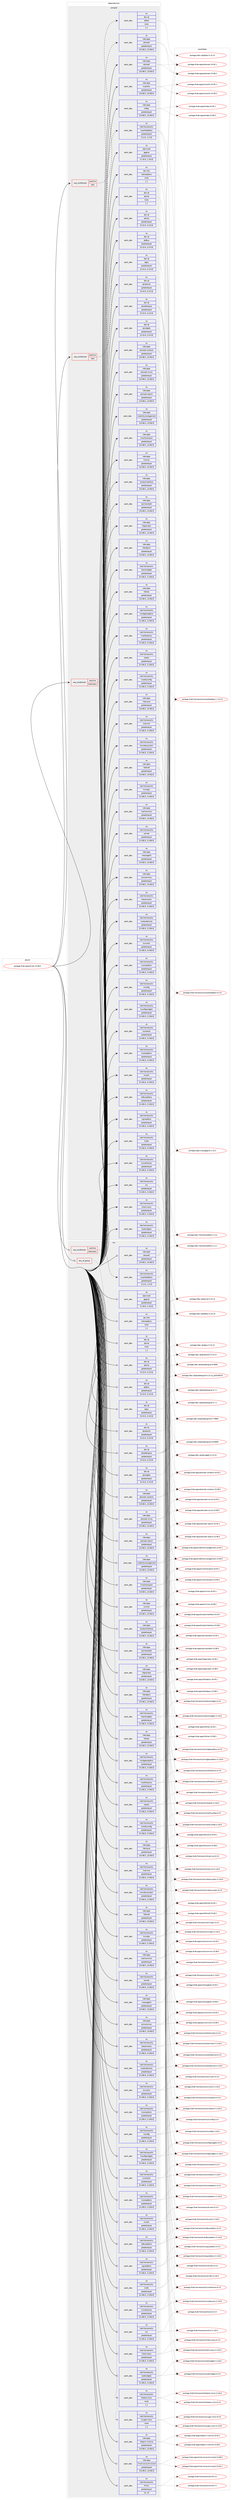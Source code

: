 digraph prolog {

# *************
# Graph options
# *************

newrank=true;
concentrate=true;
compound=true;
graph [rankdir=LR,fontname=Helvetica,fontsize=10,ranksep=1.5];#, ranksep=2.5, nodesep=0.2];
edge  [arrowhead=vee];
node  [fontname=Helvetica,fontsize=10];

# **********
# The ebuild
# **********

subgraph cluster_leftcol {
color=gray;
rank=same;
label=<<i>ebuild</i>>;
id [label="portage://kde-apps/kmail-23.08.5", color=red, width=4, href="../kde-apps/kmail-23.08.5.svg"];
}

# ****************
# The dependencies
# ****************

subgraph cluster_midcol {
color=gray;
label=<<i>dependencies</i>>;
subgraph cluster_compile {
fillcolor="#eeeeee";
style=filled;
label=<<i>compile</i>>;
subgraph cond65803 {
dependency249932 [label=<<TABLE BORDER="0" CELLBORDER="1" CELLSPACING="0" CELLPADDING="4"><TR><TD ROWSPAN="3" CELLPADDING="10">use_conditional</TD></TR><TR><TD>positive</TD></TR><TR><TD>telemetry</TD></TR></TABLE>>, shape=none, color=red];
subgraph pack182319 {
dependency249933 [label=<<TABLE BORDER="0" CELLBORDER="1" CELLSPACING="0" CELLPADDING="4" WIDTH="220"><TR><TD ROWSPAN="6" CELLPADDING="30">pack_dep</TD></TR><TR><TD WIDTH="110">no</TD></TR><TR><TD>kde-frameworks</TD></TR><TR><TD>kuserfeedback</TD></TR><TR><TD>greaterequal</TD></TR><TR><TD>[1.2.0,,,1.2.0]</TD></TR></TABLE>>, shape=none, color=blue];
}
dependency249932:e -> dependency249933:w [weight=20,style="dashed",arrowhead="vee"];
}
id:e -> dependency249932:w [weight=20,style="solid",arrowhead="vee"];
subgraph cond65804 {
dependency249934 [label=<<TABLE BORDER="0" CELLBORDER="1" CELLSPACING="0" CELLPADDING="4"><TR><TD ROWSPAN="3" CELLPADDING="10">use_conditional</TD></TR><TR><TD>positive</TD></TR><TR><TD>test</TD></TR></TABLE>>, shape=none, color=red];
subgraph pack182320 {
dependency249935 [label=<<TABLE BORDER="0" CELLBORDER="1" CELLSPACING="0" CELLPADDING="4" WIDTH="220"><TR><TD ROWSPAN="6" CELLPADDING="30">pack_dep</TD></TR><TR><TD WIDTH="110">no</TD></TR><TR><TD>dev-qt</TD></TR><TR><TD>qttest</TD></TR><TR><TD>none</TD></TR><TR><TD>[,,]</TD></TR></TABLE>>, shape=none, color=blue];
}
dependency249934:e -> dependency249935:w [weight=20,style="dashed",arrowhead="vee"];
}
id:e -> dependency249934:w [weight=20,style="solid",arrowhead="vee"];
subgraph cond65805 {
dependency249936 [label=<<TABLE BORDER="0" CELLBORDER="1" CELLSPACING="0" CELLPADDING="4"><TR><TD ROWSPAN="3" CELLPADDING="10">use_conditional</TD></TR><TR><TD>positive</TD></TR><TR><TD>test</TD></TR></TABLE>>, shape=none, color=red];
subgraph pack182321 {
dependency249937 [label=<<TABLE BORDER="0" CELLBORDER="1" CELLSPACING="0" CELLPADDING="4" WIDTH="220"><TR><TD ROWSPAN="6" CELLPADDING="30">pack_dep</TD></TR><TR><TD WIDTH="110">no</TD></TR><TR><TD>kde-apps</TD></TR><TR><TD>akonadi</TD></TR><TR><TD>greaterequal</TD></TR><TR><TD>[23.08.5,,,23.08.5]</TD></TR></TABLE>>, shape=none, color=blue];
}
dependency249936:e -> dependency249937:w [weight=20,style="dashed",arrowhead="vee"];
}
id:e -> dependency249936:w [weight=20,style="solid",arrowhead="vee"];
subgraph pack182322 {
dependency249938 [label=<<TABLE BORDER="0" CELLBORDER="1" CELLSPACING="0" CELLPADDING="4" WIDTH="220"><TR><TD ROWSPAN="6" CELLPADDING="30">pack_dep</TD></TR><TR><TD WIDTH="110">no</TD></TR><TR><TD>app-crypt</TD></TR><TR><TD>gpgme</TD></TR><TR><TD>greaterequal</TD></TR><TR><TD>[1.16.0,,,1.16.0]</TD></TR></TABLE>>, shape=none, color=blue];
}
id:e -> dependency249938:w [weight=20,style="solid",arrowhead="vee"];
subgraph pack182323 {
dependency249939 [label=<<TABLE BORDER="0" CELLBORDER="1" CELLSPACING="0" CELLPADDING="4" WIDTH="220"><TR><TD ROWSPAN="6" CELLPADDING="30">pack_dep</TD></TR><TR><TD WIDTH="110">no</TD></TR><TR><TD>dev-libs</TD></TR><TR><TD>ktextaddons</TD></TR><TR><TD>none</TD></TR><TR><TD>[,,]</TD></TR></TABLE>>, shape=none, color=blue];
}
id:e -> dependency249939:w [weight=20,style="solid",arrowhead="vee"];
subgraph pack182324 {
dependency249940 [label=<<TABLE BORDER="0" CELLBORDER="1" CELLSPACING="0" CELLPADDING="4" WIDTH="220"><TR><TD ROWSPAN="6" CELLPADDING="30">pack_dep</TD></TR><TR><TD WIDTH="110">no</TD></TR><TR><TD>dev-qt</TD></TR><TR><TD>qtcore</TD></TR><TR><TD>greaterequal</TD></TR><TR><TD>[5.15.9,,,5.15.9]</TD></TR></TABLE>>, shape=none, color=blue];
}
id:e -> dependency249940:w [weight=20,style="solid",arrowhead="vee"];
subgraph pack182325 {
dependency249941 [label=<<TABLE BORDER="0" CELLBORDER="1" CELLSPACING="0" CELLPADDING="4" WIDTH="220"><TR><TD ROWSPAN="6" CELLPADDING="30">pack_dep</TD></TR><TR><TD WIDTH="110">no</TD></TR><TR><TD>dev-qt</TD></TR><TR><TD>qtcore</TD></TR><TR><TD>none</TD></TR><TR><TD>[,,]</TD></TR></TABLE>>, shape=none, color=blue];
}
id:e -> dependency249941:w [weight=20,style="solid",arrowhead="vee"];
subgraph pack182326 {
dependency249942 [label=<<TABLE BORDER="0" CELLBORDER="1" CELLSPACING="0" CELLPADDING="4" WIDTH="220"><TR><TD ROWSPAN="6" CELLPADDING="30">pack_dep</TD></TR><TR><TD WIDTH="110">no</TD></TR><TR><TD>dev-qt</TD></TR><TR><TD>qtdbus</TD></TR><TR><TD>greaterequal</TD></TR><TR><TD>[5.15.9,,,5.15.9]</TD></TR></TABLE>>, shape=none, color=blue];
}
id:e -> dependency249942:w [weight=20,style="solid",arrowhead="vee"];
subgraph pack182327 {
dependency249943 [label=<<TABLE BORDER="0" CELLBORDER="1" CELLSPACING="0" CELLPADDING="4" WIDTH="220"><TR><TD ROWSPAN="6" CELLPADDING="30">pack_dep</TD></TR><TR><TD WIDTH="110">no</TD></TR><TR><TD>dev-qt</TD></TR><TR><TD>qtgui</TD></TR><TR><TD>greaterequal</TD></TR><TR><TD>[5.15.9,,,5.15.9]</TD></TR></TABLE>>, shape=none, color=blue];
}
id:e -> dependency249943:w [weight=20,style="solid",arrowhead="vee"];
subgraph pack182328 {
dependency249944 [label=<<TABLE BORDER="0" CELLBORDER="1" CELLSPACING="0" CELLPADDING="4" WIDTH="220"><TR><TD ROWSPAN="6" CELLPADDING="30">pack_dep</TD></TR><TR><TD WIDTH="110">no</TD></TR><TR><TD>dev-qt</TD></TR><TR><TD>qtnetwork</TD></TR><TR><TD>greaterequal</TD></TR><TR><TD>[5.15.9,,,5.15.9]</TD></TR></TABLE>>, shape=none, color=blue];
}
id:e -> dependency249944:w [weight=20,style="solid",arrowhead="vee"];
subgraph pack182329 {
dependency249945 [label=<<TABLE BORDER="0" CELLBORDER="1" CELLSPACING="0" CELLPADDING="4" WIDTH="220"><TR><TD ROWSPAN="6" CELLPADDING="30">pack_dep</TD></TR><TR><TD WIDTH="110">no</TD></TR><TR><TD>dev-qt</TD></TR><TR><TD>qtwebengine</TD></TR><TR><TD>greaterequal</TD></TR><TR><TD>[5.15.9,,,5.15.9]</TD></TR></TABLE>>, shape=none, color=blue];
}
id:e -> dependency249945:w [weight=20,style="solid",arrowhead="vee"];
subgraph pack182330 {
dependency249946 [label=<<TABLE BORDER="0" CELLBORDER="1" CELLSPACING="0" CELLPADDING="4" WIDTH="220"><TR><TD ROWSPAN="6" CELLPADDING="30">pack_dep</TD></TR><TR><TD WIDTH="110">no</TD></TR><TR><TD>dev-qt</TD></TR><TR><TD>qtwidgets</TD></TR><TR><TD>greaterequal</TD></TR><TR><TD>[5.15.9,,,5.15.9]</TD></TR></TABLE>>, shape=none, color=blue];
}
id:e -> dependency249946:w [weight=20,style="solid",arrowhead="vee"];
subgraph pack182331 {
dependency249947 [label=<<TABLE BORDER="0" CELLBORDER="1" CELLSPACING="0" CELLPADDING="4" WIDTH="220"><TR><TD ROWSPAN="6" CELLPADDING="30">pack_dep</TD></TR><TR><TD WIDTH="110">no</TD></TR><TR><TD>kde-apps</TD></TR><TR><TD>akonadi</TD></TR><TR><TD>greaterequal</TD></TR><TR><TD>[23.08.5,,,23.08.5]</TD></TR></TABLE>>, shape=none, color=blue];
}
id:e -> dependency249947:w [weight=20,style="solid",arrowhead="vee"];
subgraph pack182332 {
dependency249948 [label=<<TABLE BORDER="0" CELLBORDER="1" CELLSPACING="0" CELLPADDING="4" WIDTH="220"><TR><TD ROWSPAN="6" CELLPADDING="30">pack_dep</TD></TR><TR><TD WIDTH="110">no</TD></TR><TR><TD>kde-apps</TD></TR><TR><TD>akonadi-contacts</TD></TR><TR><TD>greaterequal</TD></TR><TR><TD>[23.08.5,,,23.08.5]</TD></TR></TABLE>>, shape=none, color=blue];
}
id:e -> dependency249948:w [weight=20,style="solid",arrowhead="vee"];
subgraph pack182333 {
dependency249949 [label=<<TABLE BORDER="0" CELLBORDER="1" CELLSPACING="0" CELLPADDING="4" WIDTH="220"><TR><TD ROWSPAN="6" CELLPADDING="30">pack_dep</TD></TR><TR><TD WIDTH="110">no</TD></TR><TR><TD>kde-apps</TD></TR><TR><TD>akonadi-mime</TD></TR><TR><TD>greaterequal</TD></TR><TR><TD>[23.08.5,,,23.08.5]</TD></TR></TABLE>>, shape=none, color=blue];
}
id:e -> dependency249949:w [weight=20,style="solid",arrowhead="vee"];
subgraph pack182334 {
dependency249950 [label=<<TABLE BORDER="0" CELLBORDER="1" CELLSPACING="0" CELLPADDING="4" WIDTH="220"><TR><TD ROWSPAN="6" CELLPADDING="30">pack_dep</TD></TR><TR><TD WIDTH="110">no</TD></TR><TR><TD>kde-apps</TD></TR><TR><TD>akonadi-search</TD></TR><TR><TD>greaterequal</TD></TR><TR><TD>[23.08.5,,,23.08.5]</TD></TR></TABLE>>, shape=none, color=blue];
}
id:e -> dependency249950:w [weight=20,style="solid",arrowhead="vee"];
subgraph pack182335 {
dependency249951 [label=<<TABLE BORDER="0" CELLBORDER="1" CELLSPACING="0" CELLPADDING="4" WIDTH="220"><TR><TD ROWSPAN="6" CELLPADDING="30">pack_dep</TD></TR><TR><TD WIDTH="110">no</TD></TR><TR><TD>kde-apps</TD></TR><TR><TD>kcalutils</TD></TR><TR><TD>greaterequal</TD></TR><TR><TD>[23.08.5,,,23.08.5]</TD></TR></TABLE>>, shape=none, color=blue];
}
id:e -> dependency249951:w [weight=20,style="solid",arrowhead="vee"];
subgraph pack182336 {
dependency249952 [label=<<TABLE BORDER="0" CELLBORDER="1" CELLSPACING="0" CELLPADDING="4" WIDTH="220"><TR><TD ROWSPAN="6" CELLPADDING="30">pack_dep</TD></TR><TR><TD WIDTH="110">no</TD></TR><TR><TD>kde-apps</TD></TR><TR><TD>kidentitymanagement</TD></TR><TR><TD>greaterequal</TD></TR><TR><TD>[23.08.5,,,23.08.5]</TD></TR></TABLE>>, shape=none, color=blue];
}
id:e -> dependency249952:w [weight=20,style="solid",arrowhead="vee"];
subgraph pack182337 {
dependency249953 [label=<<TABLE BORDER="0" CELLBORDER="1" CELLSPACING="0" CELLPADDING="4" WIDTH="220"><TR><TD ROWSPAN="6" CELLPADDING="30">pack_dep</TD></TR><TR><TD WIDTH="110">no</TD></TR><TR><TD>kde-apps</TD></TR><TR><TD>kldap</TD></TR><TR><TD>greaterequal</TD></TR><TR><TD>[23.08.5,,,23.08.5]</TD></TR></TABLE>>, shape=none, color=blue];
}
id:e -> dependency249953:w [weight=20,style="solid",arrowhead="vee"];
subgraph pack182338 {
dependency249954 [label=<<TABLE BORDER="0" CELLBORDER="1" CELLSPACING="0" CELLPADDING="4" WIDTH="220"><TR><TD ROWSPAN="6" CELLPADDING="30">pack_dep</TD></TR><TR><TD WIDTH="110">no</TD></TR><TR><TD>kde-apps</TD></TR><TR><TD>kmailtransport</TD></TR><TR><TD>greaterequal</TD></TR><TR><TD>[23.08.5,,,23.08.5]</TD></TR></TABLE>>, shape=none, color=blue];
}
id:e -> dependency249954:w [weight=20,style="solid",arrowhead="vee"];
subgraph pack182339 {
dependency249955 [label=<<TABLE BORDER="0" CELLBORDER="1" CELLSPACING="0" CELLPADDING="4" WIDTH="220"><TR><TD ROWSPAN="6" CELLPADDING="30">pack_dep</TD></TR><TR><TD WIDTH="110">no</TD></TR><TR><TD>kde-apps</TD></TR><TR><TD>kmime</TD></TR><TR><TD>greaterequal</TD></TR><TR><TD>[23.08.5,,,23.08.5]</TD></TR></TABLE>>, shape=none, color=blue];
}
id:e -> dependency249955:w [weight=20,style="solid",arrowhead="vee"];
subgraph pack182340 {
dependency249956 [label=<<TABLE BORDER="0" CELLBORDER="1" CELLSPACING="0" CELLPADDING="4" WIDTH="220"><TR><TD ROWSPAN="6" CELLPADDING="30">pack_dep</TD></TR><TR><TD WIDTH="110">no</TD></TR><TR><TD>kde-apps</TD></TR><TR><TD>kontactinterface</TD></TR><TR><TD>greaterequal</TD></TR><TR><TD>[23.08.5,,,23.08.5]</TD></TR></TABLE>>, shape=none, color=blue];
}
id:e -> dependency249956:w [weight=20,style="solid",arrowhead="vee"];
subgraph pack182341 {
dependency249957 [label=<<TABLE BORDER="0" CELLBORDER="1" CELLSPACING="0" CELLPADDING="4" WIDTH="220"><TR><TD ROWSPAN="6" CELLPADDING="30">pack_dep</TD></TR><TR><TD WIDTH="110">no</TD></TR><TR><TD>kde-apps</TD></TR><TR><TD>kpimtextedit</TD></TR><TR><TD>greaterequal</TD></TR><TR><TD>[23.08.5,,,23.08.5]</TD></TR></TABLE>>, shape=none, color=blue];
}
id:e -> dependency249957:w [weight=20,style="solid",arrowhead="vee"];
subgraph pack182342 {
dependency249958 [label=<<TABLE BORDER="0" CELLBORDER="1" CELLSPACING="0" CELLPADDING="4" WIDTH="220"><TR><TD ROWSPAN="6" CELLPADDING="30">pack_dep</TD></TR><TR><TD WIDTH="110">no</TD></TR><TR><TD>kde-apps</TD></TR><TR><TD>libgravatar</TD></TR><TR><TD>greaterequal</TD></TR><TR><TD>[23.08.5,,,23.08.5]</TD></TR></TABLE>>, shape=none, color=blue];
}
id:e -> dependency249958:w [weight=20,style="solid",arrowhead="vee"];
subgraph pack182343 {
dependency249959 [label=<<TABLE BORDER="0" CELLBORDER="1" CELLSPACING="0" CELLPADDING="4" WIDTH="220"><TR><TD ROWSPAN="6" CELLPADDING="30">pack_dep</TD></TR><TR><TD WIDTH="110">no</TD></TR><TR><TD>kde-apps</TD></TR><TR><TD>libkdepim</TD></TR><TR><TD>greaterequal</TD></TR><TR><TD>[23.08.5,,,23.08.5]</TD></TR></TABLE>>, shape=none, color=blue];
}
id:e -> dependency249959:w [weight=20,style="solid",arrowhead="vee"];
subgraph pack182344 {
dependency249960 [label=<<TABLE BORDER="0" CELLBORDER="1" CELLSPACING="0" CELLPADDING="4" WIDTH="220"><TR><TD ROWSPAN="6" CELLPADDING="30">pack_dep</TD></TR><TR><TD WIDTH="110">no</TD></TR><TR><TD>kde-apps</TD></TR><TR><TD>libkleo</TD></TR><TR><TD>greaterequal</TD></TR><TR><TD>[23.08.5,,,23.08.5]</TD></TR></TABLE>>, shape=none, color=blue];
}
id:e -> dependency249960:w [weight=20,style="solid",arrowhead="vee"];
subgraph pack182345 {
dependency249961 [label=<<TABLE BORDER="0" CELLBORDER="1" CELLSPACING="0" CELLPADDING="4" WIDTH="220"><TR><TD ROWSPAN="6" CELLPADDING="30">pack_dep</TD></TR><TR><TD WIDTH="110">no</TD></TR><TR><TD>kde-apps</TD></TR><TR><TD>libksieve</TD></TR><TR><TD>greaterequal</TD></TR><TR><TD>[23.08.5,,,23.08.5]</TD></TR></TABLE>>, shape=none, color=blue];
}
id:e -> dependency249961:w [weight=20,style="solid",arrowhead="vee"];
subgraph pack182346 {
dependency249962 [label=<<TABLE BORDER="0" CELLBORDER="1" CELLSPACING="0" CELLPADDING="4" WIDTH="220"><TR><TD ROWSPAN="6" CELLPADDING="30">pack_dep</TD></TR><TR><TD WIDTH="110">no</TD></TR><TR><TD>kde-apps</TD></TR><TR><TD>libktnef</TD></TR><TR><TD>greaterequal</TD></TR><TR><TD>[23.08.5,,,23.08.5]</TD></TR></TABLE>>, shape=none, color=blue];
}
id:e -> dependency249962:w [weight=20,style="solid",arrowhead="vee"];
subgraph pack182347 {
dependency249963 [label=<<TABLE BORDER="0" CELLBORDER="1" CELLSPACING="0" CELLPADDING="4" WIDTH="220"><TR><TD ROWSPAN="6" CELLPADDING="30">pack_dep</TD></TR><TR><TD WIDTH="110">no</TD></TR><TR><TD>kde-apps</TD></TR><TR><TD>mailcommon</TD></TR><TR><TD>greaterequal</TD></TR><TR><TD>[23.08.5,,,23.08.5]</TD></TR></TABLE>>, shape=none, color=blue];
}
id:e -> dependency249963:w [weight=20,style="solid",arrowhead="vee"];
subgraph pack182348 {
dependency249964 [label=<<TABLE BORDER="0" CELLBORDER="1" CELLSPACING="0" CELLPADDING="4" WIDTH="220"><TR><TD ROWSPAN="6" CELLPADDING="30">pack_dep</TD></TR><TR><TD WIDTH="110">no</TD></TR><TR><TD>kde-apps</TD></TR><TR><TD>messagelib</TD></TR><TR><TD>greaterequal</TD></TR><TR><TD>[23.08.5,,,23.08.5]</TD></TR></TABLE>>, shape=none, color=blue];
}
id:e -> dependency249964:w [weight=20,style="solid",arrowhead="vee"];
subgraph pack182349 {
dependency249965 [label=<<TABLE BORDER="0" CELLBORDER="1" CELLSPACING="0" CELLPADDING="4" WIDTH="220"><TR><TD ROWSPAN="6" CELLPADDING="30">pack_dep</TD></TR><TR><TD WIDTH="110">no</TD></TR><TR><TD>kde-apps</TD></TR><TR><TD>pimcommon</TD></TR><TR><TD>greaterequal</TD></TR><TR><TD>[23.08.5,,,23.08.5]</TD></TR></TABLE>>, shape=none, color=blue];
}
id:e -> dependency249965:w [weight=20,style="solid",arrowhead="vee"];
subgraph pack182350 {
dependency249966 [label=<<TABLE BORDER="0" CELLBORDER="1" CELLSPACING="0" CELLPADDING="4" WIDTH="220"><TR><TD ROWSPAN="6" CELLPADDING="30">pack_dep</TD></TR><TR><TD WIDTH="110">no</TD></TR><TR><TD>kde-frameworks</TD></TR><TR><TD>kbookmarks</TD></TR><TR><TD>greaterequal</TD></TR><TR><TD>[5.106.0,,,5.106.0]</TD></TR></TABLE>>, shape=none, color=blue];
}
id:e -> dependency249966:w [weight=20,style="solid",arrowhead="vee"];
subgraph pack182351 {
dependency249967 [label=<<TABLE BORDER="0" CELLBORDER="1" CELLSPACING="0" CELLPADDING="4" WIDTH="220"><TR><TD ROWSPAN="6" CELLPADDING="30">pack_dep</TD></TR><TR><TD WIDTH="110">no</TD></TR><TR><TD>kde-frameworks</TD></TR><TR><TD>kcalendarcore</TD></TR><TR><TD>greaterequal</TD></TR><TR><TD>[5.106.0,,,5.106.0]</TD></TR></TABLE>>, shape=none, color=blue];
}
id:e -> dependency249967:w [weight=20,style="solid",arrowhead="vee"];
subgraph pack182352 {
dependency249968 [label=<<TABLE BORDER="0" CELLBORDER="1" CELLSPACING="0" CELLPADDING="4" WIDTH="220"><TR><TD ROWSPAN="6" CELLPADDING="30">pack_dep</TD></TR><TR><TD WIDTH="110">no</TD></TR><TR><TD>kde-frameworks</TD></TR><TR><TD>kcmutils</TD></TR><TR><TD>greaterequal</TD></TR><TR><TD>[5.106.0,,,5.106.0]</TD></TR></TABLE>>, shape=none, color=blue];
}
id:e -> dependency249968:w [weight=20,style="solid",arrowhead="vee"];
subgraph pack182353 {
dependency249969 [label=<<TABLE BORDER="0" CELLBORDER="1" CELLSPACING="0" CELLPADDING="4" WIDTH="220"><TR><TD ROWSPAN="6" CELLPADDING="30">pack_dep</TD></TR><TR><TD WIDTH="110">no</TD></TR><TR><TD>kde-frameworks</TD></TR><TR><TD>kcompletion</TD></TR><TR><TD>greaterequal</TD></TR><TR><TD>[5.106.0,,,5.106.0]</TD></TR></TABLE>>, shape=none, color=blue];
}
id:e -> dependency249969:w [weight=20,style="solid",arrowhead="vee"];
subgraph pack182354 {
dependency249970 [label=<<TABLE BORDER="0" CELLBORDER="1" CELLSPACING="0" CELLPADDING="4" WIDTH="220"><TR><TD ROWSPAN="6" CELLPADDING="30">pack_dep</TD></TR><TR><TD WIDTH="110">no</TD></TR><TR><TD>kde-frameworks</TD></TR><TR><TD>kconfig</TD></TR><TR><TD>greaterequal</TD></TR><TR><TD>[5.106.0,,,5.106.0]</TD></TR></TABLE>>, shape=none, color=blue];
}
id:e -> dependency249970:w [weight=20,style="solid",arrowhead="vee"];
subgraph pack182355 {
dependency249971 [label=<<TABLE BORDER="0" CELLBORDER="1" CELLSPACING="0" CELLPADDING="4" WIDTH="220"><TR><TD ROWSPAN="6" CELLPADDING="30">pack_dep</TD></TR><TR><TD WIDTH="110">no</TD></TR><TR><TD>kde-frameworks</TD></TR><TR><TD>kconfigwidgets</TD></TR><TR><TD>greaterequal</TD></TR><TR><TD>[5.106.0,,,5.106.0]</TD></TR></TABLE>>, shape=none, color=blue];
}
id:e -> dependency249971:w [weight=20,style="solid",arrowhead="vee"];
subgraph pack182356 {
dependency249972 [label=<<TABLE BORDER="0" CELLBORDER="1" CELLSPACING="0" CELLPADDING="4" WIDTH="220"><TR><TD ROWSPAN="6" CELLPADDING="30">pack_dep</TD></TR><TR><TD WIDTH="110">no</TD></TR><TR><TD>kde-frameworks</TD></TR><TR><TD>kcontacts</TD></TR><TR><TD>greaterequal</TD></TR><TR><TD>[5.106.0,,,5.106.0]</TD></TR></TABLE>>, shape=none, color=blue];
}
id:e -> dependency249972:w [weight=20,style="solid",arrowhead="vee"];
subgraph pack182357 {
dependency249973 [label=<<TABLE BORDER="0" CELLBORDER="1" CELLSPACING="0" CELLPADDING="4" WIDTH="220"><TR><TD ROWSPAN="6" CELLPADDING="30">pack_dep</TD></TR><TR><TD WIDTH="110">no</TD></TR><TR><TD>kde-frameworks</TD></TR><TR><TD>kcoreaddons</TD></TR><TR><TD>greaterequal</TD></TR><TR><TD>[5.106.0,,,5.106.0]</TD></TR></TABLE>>, shape=none, color=blue];
}
id:e -> dependency249973:w [weight=20,style="solid",arrowhead="vee"];
subgraph pack182358 {
dependency249974 [label=<<TABLE BORDER="0" CELLBORDER="1" CELLSPACING="0" CELLPADDING="4" WIDTH="220"><TR><TD ROWSPAN="6" CELLPADDING="30">pack_dep</TD></TR><TR><TD WIDTH="110">no</TD></TR><TR><TD>kde-frameworks</TD></TR><TR><TD>kcrash</TD></TR><TR><TD>greaterequal</TD></TR><TR><TD>[5.106.0,,,5.106.0]</TD></TR></TABLE>>, shape=none, color=blue];
}
id:e -> dependency249974:w [weight=20,style="solid",arrowhead="vee"];
subgraph pack182359 {
dependency249975 [label=<<TABLE BORDER="0" CELLBORDER="1" CELLSPACING="0" CELLPADDING="4" WIDTH="220"><TR><TD ROWSPAN="6" CELLPADDING="30">pack_dep</TD></TR><TR><TD WIDTH="110">no</TD></TR><TR><TD>kde-frameworks</TD></TR><TR><TD>kdbusaddons</TD></TR><TR><TD>greaterequal</TD></TR><TR><TD>[5.106.0,,,5.106.0]</TD></TR></TABLE>>, shape=none, color=blue];
}
id:e -> dependency249975:w [weight=20,style="solid",arrowhead="vee"];
subgraph pack182360 {
dependency249976 [label=<<TABLE BORDER="0" CELLBORDER="1" CELLSPACING="0" CELLPADDING="4" WIDTH="220"><TR><TD ROWSPAN="6" CELLPADDING="30">pack_dep</TD></TR><TR><TD WIDTH="110">no</TD></TR><TR><TD>kde-frameworks</TD></TR><TR><TD>kguiaddons</TD></TR><TR><TD>greaterequal</TD></TR><TR><TD>[5.106.0,,,5.106.0]</TD></TR></TABLE>>, shape=none, color=blue];
}
id:e -> dependency249976:w [weight=20,style="solid",arrowhead="vee"];
subgraph pack182361 {
dependency249977 [label=<<TABLE BORDER="0" CELLBORDER="1" CELLSPACING="0" CELLPADDING="4" WIDTH="220"><TR><TD ROWSPAN="6" CELLPADDING="30">pack_dep</TD></TR><TR><TD WIDTH="110">no</TD></TR><TR><TD>kde-frameworks</TD></TR><TR><TD>ki18n</TD></TR><TR><TD>greaterequal</TD></TR><TR><TD>[5.106.0,,,5.106.0]</TD></TR></TABLE>>, shape=none, color=blue];
}
id:e -> dependency249977:w [weight=20,style="solid",arrowhead="vee"];
subgraph pack182362 {
dependency249978 [label=<<TABLE BORDER="0" CELLBORDER="1" CELLSPACING="0" CELLPADDING="4" WIDTH="220"><TR><TD ROWSPAN="6" CELLPADDING="30">pack_dep</TD></TR><TR><TD WIDTH="110">no</TD></TR><TR><TD>kde-frameworks</TD></TR><TR><TD>kiconthemes</TD></TR><TR><TD>greaterequal</TD></TR><TR><TD>[5.106.0,,,5.106.0]</TD></TR></TABLE>>, shape=none, color=blue];
}
id:e -> dependency249978:w [weight=20,style="solid",arrowhead="vee"];
subgraph pack182363 {
dependency249979 [label=<<TABLE BORDER="0" CELLBORDER="1" CELLSPACING="0" CELLPADDING="4" WIDTH="220"><TR><TD ROWSPAN="6" CELLPADDING="30">pack_dep</TD></TR><TR><TD WIDTH="110">no</TD></TR><TR><TD>kde-frameworks</TD></TR><TR><TD>kio</TD></TR><TR><TD>greaterequal</TD></TR><TR><TD>[5.106.0,,,5.106.0]</TD></TR></TABLE>>, shape=none, color=blue];
}
id:e -> dependency249979:w [weight=20,style="solid",arrowhead="vee"];
subgraph pack182364 {
dependency249980 [label=<<TABLE BORDER="0" CELLBORDER="1" CELLSPACING="0" CELLPADDING="4" WIDTH="220"><TR><TD ROWSPAN="6" CELLPADDING="30">pack_dep</TD></TR><TR><TD WIDTH="110">no</TD></TR><TR><TD>kde-frameworks</TD></TR><TR><TD>kitemviews</TD></TR><TR><TD>greaterequal</TD></TR><TR><TD>[5.106.0,,,5.106.0]</TD></TR></TABLE>>, shape=none, color=blue];
}
id:e -> dependency249980:w [weight=20,style="solid",arrowhead="vee"];
subgraph pack182365 {
dependency249981 [label=<<TABLE BORDER="0" CELLBORDER="1" CELLSPACING="0" CELLPADDING="4" WIDTH="220"><TR><TD ROWSPAN="6" CELLPADDING="30">pack_dep</TD></TR><TR><TD WIDTH="110">no</TD></TR><TR><TD>kde-frameworks</TD></TR><TR><TD>kjobwidgets</TD></TR><TR><TD>greaterequal</TD></TR><TR><TD>[5.106.0,,,5.106.0]</TD></TR></TABLE>>, shape=none, color=blue];
}
id:e -> dependency249981:w [weight=20,style="solid",arrowhead="vee"];
subgraph pack182366 {
dependency249982 [label=<<TABLE BORDER="0" CELLBORDER="1" CELLSPACING="0" CELLPADDING="4" WIDTH="220"><TR><TD ROWSPAN="6" CELLPADDING="30">pack_dep</TD></TR><TR><TD WIDTH="110">no</TD></TR><TR><TD>kde-frameworks</TD></TR><TR><TD>knotifications</TD></TR><TR><TD>greaterequal</TD></TR><TR><TD>[5.106.0,,,5.106.0]</TD></TR></TABLE>>, shape=none, color=blue];
}
id:e -> dependency249982:w [weight=20,style="solid",arrowhead="vee"];
subgraph pack182367 {
dependency249983 [label=<<TABLE BORDER="0" CELLBORDER="1" CELLSPACING="0" CELLPADDING="4" WIDTH="220"><TR><TD ROWSPAN="6" CELLPADDING="30">pack_dep</TD></TR><TR><TD WIDTH="110">no</TD></TR><TR><TD>kde-frameworks</TD></TR><TR><TD>knotifyconfig</TD></TR><TR><TD>greaterequal</TD></TR><TR><TD>[5.106.0,,,5.106.0]</TD></TR></TABLE>>, shape=none, color=blue];
}
id:e -> dependency249983:w [weight=20,style="solid",arrowhead="vee"];
subgraph pack182368 {
dependency249984 [label=<<TABLE BORDER="0" CELLBORDER="1" CELLSPACING="0" CELLPADDING="4" WIDTH="220"><TR><TD ROWSPAN="6" CELLPADDING="30">pack_dep</TD></TR><TR><TD WIDTH="110">no</TD></TR><TR><TD>kde-frameworks</TD></TR><TR><TD>kparts</TD></TR><TR><TD>greaterequal</TD></TR><TR><TD>[5.106.0,,,5.106.0]</TD></TR></TABLE>>, shape=none, color=blue];
}
id:e -> dependency249984:w [weight=20,style="solid",arrowhead="vee"];
subgraph pack182369 {
dependency249985 [label=<<TABLE BORDER="0" CELLBORDER="1" CELLSPACING="0" CELLPADDING="4" WIDTH="220"><TR><TD ROWSPAN="6" CELLPADDING="30">pack_dep</TD></TR><TR><TD WIDTH="110">no</TD></TR><TR><TD>kde-frameworks</TD></TR><TR><TD>kservice</TD></TR><TR><TD>greaterequal</TD></TR><TR><TD>[5.106.0,,,5.106.0]</TD></TR></TABLE>>, shape=none, color=blue];
}
id:e -> dependency249985:w [weight=20,style="solid",arrowhead="vee"];
subgraph pack182370 {
dependency249986 [label=<<TABLE BORDER="0" CELLBORDER="1" CELLSPACING="0" CELLPADDING="4" WIDTH="220"><TR><TD ROWSPAN="6" CELLPADDING="30">pack_dep</TD></TR><TR><TD WIDTH="110">no</TD></TR><TR><TD>kde-frameworks</TD></TR><TR><TD>ktextwidgets</TD></TR><TR><TD>greaterequal</TD></TR><TR><TD>[5.106.0,,,5.106.0]</TD></TR></TABLE>>, shape=none, color=blue];
}
id:e -> dependency249986:w [weight=20,style="solid",arrowhead="vee"];
subgraph pack182371 {
dependency249987 [label=<<TABLE BORDER="0" CELLBORDER="1" CELLSPACING="0" CELLPADDING="4" WIDTH="220"><TR><TD ROWSPAN="6" CELLPADDING="30">pack_dep</TD></TR><TR><TD WIDTH="110">no</TD></TR><TR><TD>kde-frameworks</TD></TR><TR><TD>kwidgetsaddons</TD></TR><TR><TD>greaterequal</TD></TR><TR><TD>[5.106.0,,,5.106.0]</TD></TR></TABLE>>, shape=none, color=blue];
}
id:e -> dependency249987:w [weight=20,style="solid",arrowhead="vee"];
subgraph pack182372 {
dependency249988 [label=<<TABLE BORDER="0" CELLBORDER="1" CELLSPACING="0" CELLPADDING="4" WIDTH="220"><TR><TD ROWSPAN="6" CELLPADDING="30">pack_dep</TD></TR><TR><TD WIDTH="110">no</TD></TR><TR><TD>kde-frameworks</TD></TR><TR><TD>kwindowsystem</TD></TR><TR><TD>greaterequal</TD></TR><TR><TD>[5.106.0,,,5.106.0]</TD></TR></TABLE>>, shape=none, color=blue];
}
id:e -> dependency249988:w [weight=20,style="solid",arrowhead="vee"];
subgraph pack182373 {
dependency249989 [label=<<TABLE BORDER="0" CELLBORDER="1" CELLSPACING="0" CELLPADDING="4" WIDTH="220"><TR><TD ROWSPAN="6" CELLPADDING="30">pack_dep</TD></TR><TR><TD WIDTH="110">no</TD></TR><TR><TD>kde-frameworks</TD></TR><TR><TD>kxmlgui</TD></TR><TR><TD>greaterequal</TD></TR><TR><TD>[5.106.0,,,5.106.0]</TD></TR></TABLE>>, shape=none, color=blue];
}
id:e -> dependency249989:w [weight=20,style="solid",arrowhead="vee"];
subgraph pack182374 {
dependency249990 [label=<<TABLE BORDER="0" CELLBORDER="1" CELLSPACING="0" CELLPADDING="4" WIDTH="220"><TR><TD ROWSPAN="6" CELLPADDING="30">pack_dep</TD></TR><TR><TD WIDTH="110">no</TD></TR><TR><TD>kde-frameworks</TD></TR><TR><TD>sonnet</TD></TR><TR><TD>greaterequal</TD></TR><TR><TD>[5.106.0,,,5.106.0]</TD></TR></TABLE>>, shape=none, color=blue];
}
id:e -> dependency249990:w [weight=20,style="solid",arrowhead="vee"];
}
subgraph cluster_compileandrun {
fillcolor="#eeeeee";
style=filled;
label=<<i>compile and run</i>>;
}
subgraph cluster_run {
fillcolor="#eeeeee";
style=filled;
label=<<i>run</i>>;
subgraph any1658 {
dependency249991 [label=<<TABLE BORDER="0" CELLBORDER="1" CELLSPACING="0" CELLPADDING="4"><TR><TD CELLPADDING="10">any_of_group</TD></TR></TABLE>>, shape=none, color=red];subgraph pack182375 {
dependency249992 [label=<<TABLE BORDER="0" CELLBORDER="1" CELLSPACING="0" CELLPADDING="4" WIDTH="220"><TR><TD ROWSPAN="6" CELLPADDING="30">pack_dep</TD></TR><TR><TD WIDTH="110">no</TD></TR><TR><TD>kde-frameworks</TD></TR><TR><TD>breeze-icons</TD></TR><TR><TD>none</TD></TR><TR><TD>[,,]</TD></TR></TABLE>>, shape=none, color=blue];
}
dependency249991:e -> dependency249992:w [weight=20,style="dotted",arrowhead="oinv"];
subgraph pack182376 {
dependency249993 [label=<<TABLE BORDER="0" CELLBORDER="1" CELLSPACING="0" CELLPADDING="4" WIDTH="220"><TR><TD ROWSPAN="6" CELLPADDING="30">pack_dep</TD></TR><TR><TD WIDTH="110">no</TD></TR><TR><TD>kde-frameworks</TD></TR><TR><TD>oxygen-icons</TD></TR><TR><TD>none</TD></TR><TR><TD>[,,]</TD></TR></TABLE>>, shape=none, color=blue];
}
dependency249991:e -> dependency249993:w [weight=20,style="dotted",arrowhead="oinv"];
}
id:e -> dependency249991:w [weight=20,style="solid",arrowhead="odot"];
subgraph cond65806 {
dependency249994 [label=<<TABLE BORDER="0" CELLBORDER="1" CELLSPACING="0" CELLPADDING="4"><TR><TD ROWSPAN="3" CELLPADDING="10">use_conditional</TD></TR><TR><TD>positive</TD></TR><TR><TD>telemetry</TD></TR></TABLE>>, shape=none, color=red];
subgraph pack182377 {
dependency249995 [label=<<TABLE BORDER="0" CELLBORDER="1" CELLSPACING="0" CELLPADDING="4" WIDTH="220"><TR><TD ROWSPAN="6" CELLPADDING="30">pack_dep</TD></TR><TR><TD WIDTH="110">no</TD></TR><TR><TD>kde-frameworks</TD></TR><TR><TD>kuserfeedback</TD></TR><TR><TD>greaterequal</TD></TR><TR><TD>[1.2.0,,,1.2.0]</TD></TR></TABLE>>, shape=none, color=blue];
}
dependency249994:e -> dependency249995:w [weight=20,style="dashed",arrowhead="vee"];
}
id:e -> dependency249994:w [weight=20,style="solid",arrowhead="odot"];
subgraph pack182378 {
dependency249996 [label=<<TABLE BORDER="0" CELLBORDER="1" CELLSPACING="0" CELLPADDING="4" WIDTH="220"><TR><TD ROWSPAN="6" CELLPADDING="30">pack_dep</TD></TR><TR><TD WIDTH="110">no</TD></TR><TR><TD>app-crypt</TD></TR><TR><TD>gpgme</TD></TR><TR><TD>greaterequal</TD></TR><TR><TD>[1.16.0,,,1.16.0]</TD></TR></TABLE>>, shape=none, color=blue];
}
id:e -> dependency249996:w [weight=20,style="solid",arrowhead="odot"];
subgraph pack182379 {
dependency249997 [label=<<TABLE BORDER="0" CELLBORDER="1" CELLSPACING="0" CELLPADDING="4" WIDTH="220"><TR><TD ROWSPAN="6" CELLPADDING="30">pack_dep</TD></TR><TR><TD WIDTH="110">no</TD></TR><TR><TD>dev-libs</TD></TR><TR><TD>ktextaddons</TD></TR><TR><TD>none</TD></TR><TR><TD>[,,]</TD></TR></TABLE>>, shape=none, color=blue];
}
id:e -> dependency249997:w [weight=20,style="solid",arrowhead="odot"];
subgraph pack182380 {
dependency249998 [label=<<TABLE BORDER="0" CELLBORDER="1" CELLSPACING="0" CELLPADDING="4" WIDTH="220"><TR><TD ROWSPAN="6" CELLPADDING="30">pack_dep</TD></TR><TR><TD WIDTH="110">no</TD></TR><TR><TD>dev-qt</TD></TR><TR><TD>qtcore</TD></TR><TR><TD>greaterequal</TD></TR><TR><TD>[5.15.9,,,5.15.9]</TD></TR></TABLE>>, shape=none, color=blue];
}
id:e -> dependency249998:w [weight=20,style="solid",arrowhead="odot"];
subgraph pack182381 {
dependency249999 [label=<<TABLE BORDER="0" CELLBORDER="1" CELLSPACING="0" CELLPADDING="4" WIDTH="220"><TR><TD ROWSPAN="6" CELLPADDING="30">pack_dep</TD></TR><TR><TD WIDTH="110">no</TD></TR><TR><TD>dev-qt</TD></TR><TR><TD>qtcore</TD></TR><TR><TD>none</TD></TR><TR><TD>[,,]</TD></TR></TABLE>>, shape=none, color=blue];
}
id:e -> dependency249999:w [weight=20,style="solid",arrowhead="odot"];
subgraph pack182382 {
dependency250000 [label=<<TABLE BORDER="0" CELLBORDER="1" CELLSPACING="0" CELLPADDING="4" WIDTH="220"><TR><TD ROWSPAN="6" CELLPADDING="30">pack_dep</TD></TR><TR><TD WIDTH="110">no</TD></TR><TR><TD>dev-qt</TD></TR><TR><TD>qtdbus</TD></TR><TR><TD>greaterequal</TD></TR><TR><TD>[5.15.9,,,5.15.9]</TD></TR></TABLE>>, shape=none, color=blue];
}
id:e -> dependency250000:w [weight=20,style="solid",arrowhead="odot"];
subgraph pack182383 {
dependency250001 [label=<<TABLE BORDER="0" CELLBORDER="1" CELLSPACING="0" CELLPADDING="4" WIDTH="220"><TR><TD ROWSPAN="6" CELLPADDING="30">pack_dep</TD></TR><TR><TD WIDTH="110">no</TD></TR><TR><TD>dev-qt</TD></TR><TR><TD>qtgui</TD></TR><TR><TD>greaterequal</TD></TR><TR><TD>[5.15.9,,,5.15.9]</TD></TR></TABLE>>, shape=none, color=blue];
}
id:e -> dependency250001:w [weight=20,style="solid",arrowhead="odot"];
subgraph pack182384 {
dependency250002 [label=<<TABLE BORDER="0" CELLBORDER="1" CELLSPACING="0" CELLPADDING="4" WIDTH="220"><TR><TD ROWSPAN="6" CELLPADDING="30">pack_dep</TD></TR><TR><TD WIDTH="110">no</TD></TR><TR><TD>dev-qt</TD></TR><TR><TD>qtnetwork</TD></TR><TR><TD>greaterequal</TD></TR><TR><TD>[5.15.9,,,5.15.9]</TD></TR></TABLE>>, shape=none, color=blue];
}
id:e -> dependency250002:w [weight=20,style="solid",arrowhead="odot"];
subgraph pack182385 {
dependency250003 [label=<<TABLE BORDER="0" CELLBORDER="1" CELLSPACING="0" CELLPADDING="4" WIDTH="220"><TR><TD ROWSPAN="6" CELLPADDING="30">pack_dep</TD></TR><TR><TD WIDTH="110">no</TD></TR><TR><TD>dev-qt</TD></TR><TR><TD>qtwebengine</TD></TR><TR><TD>greaterequal</TD></TR><TR><TD>[5.15.9,,,5.15.9]</TD></TR></TABLE>>, shape=none, color=blue];
}
id:e -> dependency250003:w [weight=20,style="solid",arrowhead="odot"];
subgraph pack182386 {
dependency250004 [label=<<TABLE BORDER="0" CELLBORDER="1" CELLSPACING="0" CELLPADDING="4" WIDTH="220"><TR><TD ROWSPAN="6" CELLPADDING="30">pack_dep</TD></TR><TR><TD WIDTH="110">no</TD></TR><TR><TD>dev-qt</TD></TR><TR><TD>qtwidgets</TD></TR><TR><TD>greaterequal</TD></TR><TR><TD>[5.15.9,,,5.15.9]</TD></TR></TABLE>>, shape=none, color=blue];
}
id:e -> dependency250004:w [weight=20,style="solid",arrowhead="odot"];
subgraph pack182387 {
dependency250005 [label=<<TABLE BORDER="0" CELLBORDER="1" CELLSPACING="0" CELLPADDING="4" WIDTH="220"><TR><TD ROWSPAN="6" CELLPADDING="30">pack_dep</TD></TR><TR><TD WIDTH="110">no</TD></TR><TR><TD>kde-apps</TD></TR><TR><TD>akonadi</TD></TR><TR><TD>greaterequal</TD></TR><TR><TD>[23.08.5,,,23.08.5]</TD></TR></TABLE>>, shape=none, color=blue];
}
id:e -> dependency250005:w [weight=20,style="solid",arrowhead="odot"];
subgraph pack182388 {
dependency250006 [label=<<TABLE BORDER="0" CELLBORDER="1" CELLSPACING="0" CELLPADDING="4" WIDTH="220"><TR><TD ROWSPAN="6" CELLPADDING="30">pack_dep</TD></TR><TR><TD WIDTH="110">no</TD></TR><TR><TD>kde-apps</TD></TR><TR><TD>akonadi-contacts</TD></TR><TR><TD>greaterequal</TD></TR><TR><TD>[23.08.5,,,23.08.5]</TD></TR></TABLE>>, shape=none, color=blue];
}
id:e -> dependency250006:w [weight=20,style="solid",arrowhead="odot"];
subgraph pack182389 {
dependency250007 [label=<<TABLE BORDER="0" CELLBORDER="1" CELLSPACING="0" CELLPADDING="4" WIDTH="220"><TR><TD ROWSPAN="6" CELLPADDING="30">pack_dep</TD></TR><TR><TD WIDTH="110">no</TD></TR><TR><TD>kde-apps</TD></TR><TR><TD>akonadi-mime</TD></TR><TR><TD>greaterequal</TD></TR><TR><TD>[23.08.5,,,23.08.5]</TD></TR></TABLE>>, shape=none, color=blue];
}
id:e -> dependency250007:w [weight=20,style="solid",arrowhead="odot"];
subgraph pack182390 {
dependency250008 [label=<<TABLE BORDER="0" CELLBORDER="1" CELLSPACING="0" CELLPADDING="4" WIDTH="220"><TR><TD ROWSPAN="6" CELLPADDING="30">pack_dep</TD></TR><TR><TD WIDTH="110">no</TD></TR><TR><TD>kde-apps</TD></TR><TR><TD>akonadi-search</TD></TR><TR><TD>greaterequal</TD></TR><TR><TD>[23.08.5,,,23.08.5]</TD></TR></TABLE>>, shape=none, color=blue];
}
id:e -> dependency250008:w [weight=20,style="solid",arrowhead="odot"];
subgraph pack182391 {
dependency250009 [label=<<TABLE BORDER="0" CELLBORDER="1" CELLSPACING="0" CELLPADDING="4" WIDTH="220"><TR><TD ROWSPAN="6" CELLPADDING="30">pack_dep</TD></TR><TR><TD WIDTH="110">no</TD></TR><TR><TD>kde-apps</TD></TR><TR><TD>kdepim-runtime</TD></TR><TR><TD>greaterequal</TD></TR><TR><TD>[23.08.5,,,23.08.5]</TD></TR></TABLE>>, shape=none, color=blue];
}
id:e -> dependency250009:w [weight=20,style="solid",arrowhead="odot"];
subgraph pack182392 {
dependency250010 [label=<<TABLE BORDER="0" CELLBORDER="1" CELLSPACING="0" CELLPADDING="4" WIDTH="220"><TR><TD ROWSPAN="6" CELLPADDING="30">pack_dep</TD></TR><TR><TD WIDTH="110">no</TD></TR><TR><TD>kde-apps</TD></TR><TR><TD>kidentitymanagement</TD></TR><TR><TD>greaterequal</TD></TR><TR><TD>[23.08.5,,,23.08.5]</TD></TR></TABLE>>, shape=none, color=blue];
}
id:e -> dependency250010:w [weight=20,style="solid",arrowhead="odot"];
subgraph pack182393 {
dependency250011 [label=<<TABLE BORDER="0" CELLBORDER="1" CELLSPACING="0" CELLPADDING="4" WIDTH="220"><TR><TD ROWSPAN="6" CELLPADDING="30">pack_dep</TD></TR><TR><TD WIDTH="110">no</TD></TR><TR><TD>kde-apps</TD></TR><TR><TD>kmail-account-wizard</TD></TR><TR><TD>greaterequal</TD></TR><TR><TD>[23.08.5,,,23.08.5]</TD></TR></TABLE>>, shape=none, color=blue];
}
id:e -> dependency250011:w [weight=20,style="solid",arrowhead="odot"];
subgraph pack182394 {
dependency250012 [label=<<TABLE BORDER="0" CELLBORDER="1" CELLSPACING="0" CELLPADDING="4" WIDTH="220"><TR><TD ROWSPAN="6" CELLPADDING="30">pack_dep</TD></TR><TR><TD WIDTH="110">no</TD></TR><TR><TD>kde-apps</TD></TR><TR><TD>kmailtransport</TD></TR><TR><TD>greaterequal</TD></TR><TR><TD>[23.08.5,,,23.08.5]</TD></TR></TABLE>>, shape=none, color=blue];
}
id:e -> dependency250012:w [weight=20,style="solid",arrowhead="odot"];
subgraph pack182395 {
dependency250013 [label=<<TABLE BORDER="0" CELLBORDER="1" CELLSPACING="0" CELLPADDING="4" WIDTH="220"><TR><TD ROWSPAN="6" CELLPADDING="30">pack_dep</TD></TR><TR><TD WIDTH="110">no</TD></TR><TR><TD>kde-apps</TD></TR><TR><TD>kmime</TD></TR><TR><TD>greaterequal</TD></TR><TR><TD>[23.08.5,,,23.08.5]</TD></TR></TABLE>>, shape=none, color=blue];
}
id:e -> dependency250013:w [weight=20,style="solid",arrowhead="odot"];
subgraph pack182396 {
dependency250014 [label=<<TABLE BORDER="0" CELLBORDER="1" CELLSPACING="0" CELLPADDING="4" WIDTH="220"><TR><TD ROWSPAN="6" CELLPADDING="30">pack_dep</TD></TR><TR><TD WIDTH="110">no</TD></TR><TR><TD>kde-apps</TD></TR><TR><TD>kontactinterface</TD></TR><TR><TD>greaterequal</TD></TR><TR><TD>[23.08.5,,,23.08.5]</TD></TR></TABLE>>, shape=none, color=blue];
}
id:e -> dependency250014:w [weight=20,style="solid",arrowhead="odot"];
subgraph pack182397 {
dependency250015 [label=<<TABLE BORDER="0" CELLBORDER="1" CELLSPACING="0" CELLPADDING="4" WIDTH="220"><TR><TD ROWSPAN="6" CELLPADDING="30">pack_dep</TD></TR><TR><TD WIDTH="110">no</TD></TR><TR><TD>kde-apps</TD></TR><TR><TD>kpimtextedit</TD></TR><TR><TD>greaterequal</TD></TR><TR><TD>[23.08.5,,,23.08.5]</TD></TR></TABLE>>, shape=none, color=blue];
}
id:e -> dependency250015:w [weight=20,style="solid",arrowhead="odot"];
subgraph pack182398 {
dependency250016 [label=<<TABLE BORDER="0" CELLBORDER="1" CELLSPACING="0" CELLPADDING="4" WIDTH="220"><TR><TD ROWSPAN="6" CELLPADDING="30">pack_dep</TD></TR><TR><TD WIDTH="110">no</TD></TR><TR><TD>kde-apps</TD></TR><TR><TD>libgravatar</TD></TR><TR><TD>greaterequal</TD></TR><TR><TD>[23.08.5,,,23.08.5]</TD></TR></TABLE>>, shape=none, color=blue];
}
id:e -> dependency250016:w [weight=20,style="solid",arrowhead="odot"];
subgraph pack182399 {
dependency250017 [label=<<TABLE BORDER="0" CELLBORDER="1" CELLSPACING="0" CELLPADDING="4" WIDTH="220"><TR><TD ROWSPAN="6" CELLPADDING="30">pack_dep</TD></TR><TR><TD WIDTH="110">no</TD></TR><TR><TD>kde-apps</TD></TR><TR><TD>libkdepim</TD></TR><TR><TD>greaterequal</TD></TR><TR><TD>[23.08.5,,,23.08.5]</TD></TR></TABLE>>, shape=none, color=blue];
}
id:e -> dependency250017:w [weight=20,style="solid",arrowhead="odot"];
subgraph pack182400 {
dependency250018 [label=<<TABLE BORDER="0" CELLBORDER="1" CELLSPACING="0" CELLPADDING="4" WIDTH="220"><TR><TD ROWSPAN="6" CELLPADDING="30">pack_dep</TD></TR><TR><TD WIDTH="110">no</TD></TR><TR><TD>kde-apps</TD></TR><TR><TD>libkleo</TD></TR><TR><TD>greaterequal</TD></TR><TR><TD>[23.08.5,,,23.08.5]</TD></TR></TABLE>>, shape=none, color=blue];
}
id:e -> dependency250018:w [weight=20,style="solid",arrowhead="odot"];
subgraph pack182401 {
dependency250019 [label=<<TABLE BORDER="0" CELLBORDER="1" CELLSPACING="0" CELLPADDING="4" WIDTH="220"><TR><TD ROWSPAN="6" CELLPADDING="30">pack_dep</TD></TR><TR><TD WIDTH="110">no</TD></TR><TR><TD>kde-apps</TD></TR><TR><TD>libksieve</TD></TR><TR><TD>greaterequal</TD></TR><TR><TD>[23.08.5,,,23.08.5]</TD></TR></TABLE>>, shape=none, color=blue];
}
id:e -> dependency250019:w [weight=20,style="solid",arrowhead="odot"];
subgraph pack182402 {
dependency250020 [label=<<TABLE BORDER="0" CELLBORDER="1" CELLSPACING="0" CELLPADDING="4" WIDTH="220"><TR><TD ROWSPAN="6" CELLPADDING="30">pack_dep</TD></TR><TR><TD WIDTH="110">no</TD></TR><TR><TD>kde-apps</TD></TR><TR><TD>libktnef</TD></TR><TR><TD>greaterequal</TD></TR><TR><TD>[23.08.5,,,23.08.5]</TD></TR></TABLE>>, shape=none, color=blue];
}
id:e -> dependency250020:w [weight=20,style="solid",arrowhead="odot"];
subgraph pack182403 {
dependency250021 [label=<<TABLE BORDER="0" CELLBORDER="1" CELLSPACING="0" CELLPADDING="4" WIDTH="220"><TR><TD ROWSPAN="6" CELLPADDING="30">pack_dep</TD></TR><TR><TD WIDTH="110">no</TD></TR><TR><TD>kde-apps</TD></TR><TR><TD>mailcommon</TD></TR><TR><TD>greaterequal</TD></TR><TR><TD>[23.08.5,,,23.08.5]</TD></TR></TABLE>>, shape=none, color=blue];
}
id:e -> dependency250021:w [weight=20,style="solid",arrowhead="odot"];
subgraph pack182404 {
dependency250022 [label=<<TABLE BORDER="0" CELLBORDER="1" CELLSPACING="0" CELLPADDING="4" WIDTH="220"><TR><TD ROWSPAN="6" CELLPADDING="30">pack_dep</TD></TR><TR><TD WIDTH="110">no</TD></TR><TR><TD>kde-apps</TD></TR><TR><TD>messagelib</TD></TR><TR><TD>greaterequal</TD></TR><TR><TD>[23.08.5,,,23.08.5]</TD></TR></TABLE>>, shape=none, color=blue];
}
id:e -> dependency250022:w [weight=20,style="solid",arrowhead="odot"];
subgraph pack182405 {
dependency250023 [label=<<TABLE BORDER="0" CELLBORDER="1" CELLSPACING="0" CELLPADDING="4" WIDTH="220"><TR><TD ROWSPAN="6" CELLPADDING="30">pack_dep</TD></TR><TR><TD WIDTH="110">no</TD></TR><TR><TD>kde-apps</TD></TR><TR><TD>pimcommon</TD></TR><TR><TD>greaterequal</TD></TR><TR><TD>[23.08.5,,,23.08.5]</TD></TR></TABLE>>, shape=none, color=blue];
}
id:e -> dependency250023:w [weight=20,style="solid",arrowhead="odot"];
subgraph pack182406 {
dependency250024 [label=<<TABLE BORDER="0" CELLBORDER="1" CELLSPACING="0" CELLPADDING="4" WIDTH="220"><TR><TD ROWSPAN="6" CELLPADDING="30">pack_dep</TD></TR><TR><TD WIDTH="110">no</TD></TR><TR><TD>kde-frameworks</TD></TR><TR><TD>kbookmarks</TD></TR><TR><TD>greaterequal</TD></TR><TR><TD>[5.106.0,,,5.106.0]</TD></TR></TABLE>>, shape=none, color=blue];
}
id:e -> dependency250024:w [weight=20,style="solid",arrowhead="odot"];
subgraph pack182407 {
dependency250025 [label=<<TABLE BORDER="0" CELLBORDER="1" CELLSPACING="0" CELLPADDING="4" WIDTH="220"><TR><TD ROWSPAN="6" CELLPADDING="30">pack_dep</TD></TR><TR><TD WIDTH="110">no</TD></TR><TR><TD>kde-frameworks</TD></TR><TR><TD>kcalendarcore</TD></TR><TR><TD>greaterequal</TD></TR><TR><TD>[5.106.0,,,5.106.0]</TD></TR></TABLE>>, shape=none, color=blue];
}
id:e -> dependency250025:w [weight=20,style="solid",arrowhead="odot"];
subgraph pack182408 {
dependency250026 [label=<<TABLE BORDER="0" CELLBORDER="1" CELLSPACING="0" CELLPADDING="4" WIDTH="220"><TR><TD ROWSPAN="6" CELLPADDING="30">pack_dep</TD></TR><TR><TD WIDTH="110">no</TD></TR><TR><TD>kde-frameworks</TD></TR><TR><TD>kcmutils</TD></TR><TR><TD>greaterequal</TD></TR><TR><TD>[5.106.0,,,5.106.0]</TD></TR></TABLE>>, shape=none, color=blue];
}
id:e -> dependency250026:w [weight=20,style="solid",arrowhead="odot"];
subgraph pack182409 {
dependency250027 [label=<<TABLE BORDER="0" CELLBORDER="1" CELLSPACING="0" CELLPADDING="4" WIDTH="220"><TR><TD ROWSPAN="6" CELLPADDING="30">pack_dep</TD></TR><TR><TD WIDTH="110">no</TD></TR><TR><TD>kde-frameworks</TD></TR><TR><TD>kcompletion</TD></TR><TR><TD>greaterequal</TD></TR><TR><TD>[5.106.0,,,5.106.0]</TD></TR></TABLE>>, shape=none, color=blue];
}
id:e -> dependency250027:w [weight=20,style="solid",arrowhead="odot"];
subgraph pack182410 {
dependency250028 [label=<<TABLE BORDER="0" CELLBORDER="1" CELLSPACING="0" CELLPADDING="4" WIDTH="220"><TR><TD ROWSPAN="6" CELLPADDING="30">pack_dep</TD></TR><TR><TD WIDTH="110">no</TD></TR><TR><TD>kde-frameworks</TD></TR><TR><TD>kconfig</TD></TR><TR><TD>greaterequal</TD></TR><TR><TD>[5.106.0,,,5.106.0]</TD></TR></TABLE>>, shape=none, color=blue];
}
id:e -> dependency250028:w [weight=20,style="solid",arrowhead="odot"];
subgraph pack182411 {
dependency250029 [label=<<TABLE BORDER="0" CELLBORDER="1" CELLSPACING="0" CELLPADDING="4" WIDTH="220"><TR><TD ROWSPAN="6" CELLPADDING="30">pack_dep</TD></TR><TR><TD WIDTH="110">no</TD></TR><TR><TD>kde-frameworks</TD></TR><TR><TD>kconfigwidgets</TD></TR><TR><TD>greaterequal</TD></TR><TR><TD>[5.106.0,,,5.106.0]</TD></TR></TABLE>>, shape=none, color=blue];
}
id:e -> dependency250029:w [weight=20,style="solid",arrowhead="odot"];
subgraph pack182412 {
dependency250030 [label=<<TABLE BORDER="0" CELLBORDER="1" CELLSPACING="0" CELLPADDING="4" WIDTH="220"><TR><TD ROWSPAN="6" CELLPADDING="30">pack_dep</TD></TR><TR><TD WIDTH="110">no</TD></TR><TR><TD>kde-frameworks</TD></TR><TR><TD>kcontacts</TD></TR><TR><TD>greaterequal</TD></TR><TR><TD>[5.106.0,,,5.106.0]</TD></TR></TABLE>>, shape=none, color=blue];
}
id:e -> dependency250030:w [weight=20,style="solid",arrowhead="odot"];
subgraph pack182413 {
dependency250031 [label=<<TABLE BORDER="0" CELLBORDER="1" CELLSPACING="0" CELLPADDING="4" WIDTH="220"><TR><TD ROWSPAN="6" CELLPADDING="30">pack_dep</TD></TR><TR><TD WIDTH="110">no</TD></TR><TR><TD>kde-frameworks</TD></TR><TR><TD>kcoreaddons</TD></TR><TR><TD>greaterequal</TD></TR><TR><TD>[5.106.0,,,5.106.0]</TD></TR></TABLE>>, shape=none, color=blue];
}
id:e -> dependency250031:w [weight=20,style="solid",arrowhead="odot"];
subgraph pack182414 {
dependency250032 [label=<<TABLE BORDER="0" CELLBORDER="1" CELLSPACING="0" CELLPADDING="4" WIDTH="220"><TR><TD ROWSPAN="6" CELLPADDING="30">pack_dep</TD></TR><TR><TD WIDTH="110">no</TD></TR><TR><TD>kde-frameworks</TD></TR><TR><TD>kcrash</TD></TR><TR><TD>greaterequal</TD></TR><TR><TD>[5.106.0,,,5.106.0]</TD></TR></TABLE>>, shape=none, color=blue];
}
id:e -> dependency250032:w [weight=20,style="solid",arrowhead="odot"];
subgraph pack182415 {
dependency250033 [label=<<TABLE BORDER="0" CELLBORDER="1" CELLSPACING="0" CELLPADDING="4" WIDTH="220"><TR><TD ROWSPAN="6" CELLPADDING="30">pack_dep</TD></TR><TR><TD WIDTH="110">no</TD></TR><TR><TD>kde-frameworks</TD></TR><TR><TD>kdbusaddons</TD></TR><TR><TD>greaterequal</TD></TR><TR><TD>[5.106.0,,,5.106.0]</TD></TR></TABLE>>, shape=none, color=blue];
}
id:e -> dependency250033:w [weight=20,style="solid",arrowhead="odot"];
subgraph pack182416 {
dependency250034 [label=<<TABLE BORDER="0" CELLBORDER="1" CELLSPACING="0" CELLPADDING="4" WIDTH="220"><TR><TD ROWSPAN="6" CELLPADDING="30">pack_dep</TD></TR><TR><TD WIDTH="110">no</TD></TR><TR><TD>kde-frameworks</TD></TR><TR><TD>kf-env</TD></TR><TR><TD>greaterequal</TD></TR><TR><TD>[4,,,4]</TD></TR></TABLE>>, shape=none, color=blue];
}
id:e -> dependency250034:w [weight=20,style="solid",arrowhead="odot"];
subgraph pack182417 {
dependency250035 [label=<<TABLE BORDER="0" CELLBORDER="1" CELLSPACING="0" CELLPADDING="4" WIDTH="220"><TR><TD ROWSPAN="6" CELLPADDING="30">pack_dep</TD></TR><TR><TD WIDTH="110">no</TD></TR><TR><TD>kde-frameworks</TD></TR><TR><TD>kguiaddons</TD></TR><TR><TD>greaterequal</TD></TR><TR><TD>[5.106.0,,,5.106.0]</TD></TR></TABLE>>, shape=none, color=blue];
}
id:e -> dependency250035:w [weight=20,style="solid",arrowhead="odot"];
subgraph pack182418 {
dependency250036 [label=<<TABLE BORDER="0" CELLBORDER="1" CELLSPACING="0" CELLPADDING="4" WIDTH="220"><TR><TD ROWSPAN="6" CELLPADDING="30">pack_dep</TD></TR><TR><TD WIDTH="110">no</TD></TR><TR><TD>kde-frameworks</TD></TR><TR><TD>ki18n</TD></TR><TR><TD>greaterequal</TD></TR><TR><TD>[5.106.0,,,5.106.0]</TD></TR></TABLE>>, shape=none, color=blue];
}
id:e -> dependency250036:w [weight=20,style="solid",arrowhead="odot"];
subgraph pack182419 {
dependency250037 [label=<<TABLE BORDER="0" CELLBORDER="1" CELLSPACING="0" CELLPADDING="4" WIDTH="220"><TR><TD ROWSPAN="6" CELLPADDING="30">pack_dep</TD></TR><TR><TD WIDTH="110">no</TD></TR><TR><TD>kde-frameworks</TD></TR><TR><TD>kiconthemes</TD></TR><TR><TD>greaterequal</TD></TR><TR><TD>[5.106.0,,,5.106.0]</TD></TR></TABLE>>, shape=none, color=blue];
}
id:e -> dependency250037:w [weight=20,style="solid",arrowhead="odot"];
subgraph pack182420 {
dependency250038 [label=<<TABLE BORDER="0" CELLBORDER="1" CELLSPACING="0" CELLPADDING="4" WIDTH="220"><TR><TD ROWSPAN="6" CELLPADDING="30">pack_dep</TD></TR><TR><TD WIDTH="110">no</TD></TR><TR><TD>kde-frameworks</TD></TR><TR><TD>kio</TD></TR><TR><TD>greaterequal</TD></TR><TR><TD>[5.106.0,,,5.106.0]</TD></TR></TABLE>>, shape=none, color=blue];
}
id:e -> dependency250038:w [weight=20,style="solid",arrowhead="odot"];
subgraph pack182421 {
dependency250039 [label=<<TABLE BORDER="0" CELLBORDER="1" CELLSPACING="0" CELLPADDING="4" WIDTH="220"><TR><TD ROWSPAN="6" CELLPADDING="30">pack_dep</TD></TR><TR><TD WIDTH="110">no</TD></TR><TR><TD>kde-frameworks</TD></TR><TR><TD>kitemviews</TD></TR><TR><TD>greaterequal</TD></TR><TR><TD>[5.106.0,,,5.106.0]</TD></TR></TABLE>>, shape=none, color=blue];
}
id:e -> dependency250039:w [weight=20,style="solid",arrowhead="odot"];
subgraph pack182422 {
dependency250040 [label=<<TABLE BORDER="0" CELLBORDER="1" CELLSPACING="0" CELLPADDING="4" WIDTH="220"><TR><TD ROWSPAN="6" CELLPADDING="30">pack_dep</TD></TR><TR><TD WIDTH="110">no</TD></TR><TR><TD>kde-frameworks</TD></TR><TR><TD>kjobwidgets</TD></TR><TR><TD>greaterequal</TD></TR><TR><TD>[5.106.0,,,5.106.0]</TD></TR></TABLE>>, shape=none, color=blue];
}
id:e -> dependency250040:w [weight=20,style="solid",arrowhead="odot"];
subgraph pack182423 {
dependency250041 [label=<<TABLE BORDER="0" CELLBORDER="1" CELLSPACING="0" CELLPADDING="4" WIDTH="220"><TR><TD ROWSPAN="6" CELLPADDING="30">pack_dep</TD></TR><TR><TD WIDTH="110">no</TD></TR><TR><TD>kde-frameworks</TD></TR><TR><TD>knotifications</TD></TR><TR><TD>greaterequal</TD></TR><TR><TD>[5.106.0,,,5.106.0]</TD></TR></TABLE>>, shape=none, color=blue];
}
id:e -> dependency250041:w [weight=20,style="solid",arrowhead="odot"];
subgraph pack182424 {
dependency250042 [label=<<TABLE BORDER="0" CELLBORDER="1" CELLSPACING="0" CELLPADDING="4" WIDTH="220"><TR><TD ROWSPAN="6" CELLPADDING="30">pack_dep</TD></TR><TR><TD WIDTH="110">no</TD></TR><TR><TD>kde-frameworks</TD></TR><TR><TD>knotifyconfig</TD></TR><TR><TD>greaterequal</TD></TR><TR><TD>[5.106.0,,,5.106.0]</TD></TR></TABLE>>, shape=none, color=blue];
}
id:e -> dependency250042:w [weight=20,style="solid",arrowhead="odot"];
subgraph pack182425 {
dependency250043 [label=<<TABLE BORDER="0" CELLBORDER="1" CELLSPACING="0" CELLPADDING="4" WIDTH="220"><TR><TD ROWSPAN="6" CELLPADDING="30">pack_dep</TD></TR><TR><TD WIDTH="110">no</TD></TR><TR><TD>kde-frameworks</TD></TR><TR><TD>kparts</TD></TR><TR><TD>greaterequal</TD></TR><TR><TD>[5.106.0,,,5.106.0]</TD></TR></TABLE>>, shape=none, color=blue];
}
id:e -> dependency250043:w [weight=20,style="solid",arrowhead="odot"];
subgraph pack182426 {
dependency250044 [label=<<TABLE BORDER="0" CELLBORDER="1" CELLSPACING="0" CELLPADDING="4" WIDTH="220"><TR><TD ROWSPAN="6" CELLPADDING="30">pack_dep</TD></TR><TR><TD WIDTH="110">no</TD></TR><TR><TD>kde-frameworks</TD></TR><TR><TD>kservice</TD></TR><TR><TD>greaterequal</TD></TR><TR><TD>[5.106.0,,,5.106.0]</TD></TR></TABLE>>, shape=none, color=blue];
}
id:e -> dependency250044:w [weight=20,style="solid",arrowhead="odot"];
subgraph pack182427 {
dependency250045 [label=<<TABLE BORDER="0" CELLBORDER="1" CELLSPACING="0" CELLPADDING="4" WIDTH="220"><TR><TD ROWSPAN="6" CELLPADDING="30">pack_dep</TD></TR><TR><TD WIDTH="110">no</TD></TR><TR><TD>kde-frameworks</TD></TR><TR><TD>ktextwidgets</TD></TR><TR><TD>greaterequal</TD></TR><TR><TD>[5.106.0,,,5.106.0]</TD></TR></TABLE>>, shape=none, color=blue];
}
id:e -> dependency250045:w [weight=20,style="solid",arrowhead="odot"];
subgraph pack182428 {
dependency250046 [label=<<TABLE BORDER="0" CELLBORDER="1" CELLSPACING="0" CELLPADDING="4" WIDTH="220"><TR><TD ROWSPAN="6" CELLPADDING="30">pack_dep</TD></TR><TR><TD WIDTH="110">no</TD></TR><TR><TD>kde-frameworks</TD></TR><TR><TD>kwidgetsaddons</TD></TR><TR><TD>greaterequal</TD></TR><TR><TD>[5.106.0,,,5.106.0]</TD></TR></TABLE>>, shape=none, color=blue];
}
id:e -> dependency250046:w [weight=20,style="solid",arrowhead="odot"];
subgraph pack182429 {
dependency250047 [label=<<TABLE BORDER="0" CELLBORDER="1" CELLSPACING="0" CELLPADDING="4" WIDTH="220"><TR><TD ROWSPAN="6" CELLPADDING="30">pack_dep</TD></TR><TR><TD WIDTH="110">no</TD></TR><TR><TD>kde-frameworks</TD></TR><TR><TD>kwindowsystem</TD></TR><TR><TD>greaterequal</TD></TR><TR><TD>[5.106.0,,,5.106.0]</TD></TR></TABLE>>, shape=none, color=blue];
}
id:e -> dependency250047:w [weight=20,style="solid",arrowhead="odot"];
subgraph pack182430 {
dependency250048 [label=<<TABLE BORDER="0" CELLBORDER="1" CELLSPACING="0" CELLPADDING="4" WIDTH="220"><TR><TD ROWSPAN="6" CELLPADDING="30">pack_dep</TD></TR><TR><TD WIDTH="110">no</TD></TR><TR><TD>kde-frameworks</TD></TR><TR><TD>kxmlgui</TD></TR><TR><TD>greaterequal</TD></TR><TR><TD>[5.106.0,,,5.106.0]</TD></TR></TABLE>>, shape=none, color=blue];
}
id:e -> dependency250048:w [weight=20,style="solid",arrowhead="odot"];
subgraph pack182431 {
dependency250049 [label=<<TABLE BORDER="0" CELLBORDER="1" CELLSPACING="0" CELLPADDING="4" WIDTH="220"><TR><TD ROWSPAN="6" CELLPADDING="30">pack_dep</TD></TR><TR><TD WIDTH="110">no</TD></TR><TR><TD>kde-frameworks</TD></TR><TR><TD>sonnet</TD></TR><TR><TD>greaterequal</TD></TR><TR><TD>[5.106.0,,,5.106.0]</TD></TR></TABLE>>, shape=none, color=blue];
}
id:e -> dependency250049:w [weight=20,style="solid",arrowhead="odot"];
}
}

# **************
# The candidates
# **************

subgraph cluster_choices {
rank=same;
color=gray;
label=<<i>candidates</i>>;

subgraph choice182319 {
color=black;
nodesep=1;
choice1071001014510211497109101119111114107115471071171151011141021011011009897991074549465146484511451 [label="portage://kde-frameworks/kuserfeedback-1.3.0-r3", color=red, width=4,href="../kde-frameworks/kuserfeedback-1.3.0-r3.svg"];
choice107100101451021149710910111911111410711547107117115101114102101101100989799107455446514648 [label="portage://kde-frameworks/kuserfeedback-6.3.0", color=red, width=4,href="../kde-frameworks/kuserfeedback-6.3.0.svg"];
dependency249933:e -> choice1071001014510211497109101119111114107115471071171151011141021011011009897991074549465146484511451:w [style=dotted,weight="100"];
dependency249933:e -> choice107100101451021149710910111911111410711547107117115101114102101101100989799107455446514648:w [style=dotted,weight="100"];
}
subgraph choice182320 {
color=black;
nodesep=1;
choice10010111845113116471131161161011151164553464953464952 [label="portage://dev-qt/qttest-5.15.14", color=red, width=4,href="../dev-qt/qttest-5.15.14.svg"];
dependency249935:e -> choice10010111845113116471131161161011151164553464953464952:w [style=dotted,weight="100"];
}
subgraph choice182321 {
color=black;
nodesep=1;
choice10710010145971121121154797107111110971001054550514648564653 [label="portage://kde-apps/akonadi-23.08.5", color=red, width=4,href="../kde-apps/akonadi-23.08.5.svg"];
choice10710010145971121121154797107111110971001054550524648534649 [label="portage://kde-apps/akonadi-24.05.1", color=red, width=4,href="../kde-apps/akonadi-24.05.1.svg"];
dependency249937:e -> choice10710010145971121121154797107111110971001054550514648564653:w [style=dotted,weight="100"];
dependency249937:e -> choice10710010145971121121154797107111110971001054550524648534649:w [style=dotted,weight="100"];
}
subgraph choice182322 {
color=black;
nodesep=1;
choice9711211245991141211121164710311210310910145494650514650 [label="portage://app-crypt/gpgme-1.23.2", color=red, width=4,href="../app-crypt/gpgme-1.23.2.svg"];
dependency249938:e -> choice9711211245991141211121164710311210310910145494650514650:w [style=dotted,weight="100"];
}
subgraph choice182323 {
color=black;
nodesep=1;
choice10010111845108105981154710711610112011697100100111110115454946504649 [label="portage://dev-libs/ktextaddons-1.2.1", color=red, width=4,href="../dev-libs/ktextaddons-1.2.1.svg"];
choice10010111845108105981154710711610112011697100100111110115454946534652 [label="portage://dev-libs/ktextaddons-1.5.4", color=red, width=4,href="../dev-libs/ktextaddons-1.5.4.svg"];
dependency249939:e -> choice10010111845108105981154710711610112011697100100111110115454946504649:w [style=dotted,weight="100"];
dependency249939:e -> choice10010111845108105981154710711610112011697100100111110115454946534652:w [style=dotted,weight="100"];
}
subgraph choice182324 {
color=black;
nodesep=1;
choice1001011184511311647113116991111141014553464953464952 [label="portage://dev-qt/qtcore-5.15.14", color=red, width=4,href="../dev-qt/qtcore-5.15.14.svg"];
dependency249940:e -> choice1001011184511311647113116991111141014553464953464952:w [style=dotted,weight="100"];
}
subgraph choice182325 {
color=black;
nodesep=1;
choice1001011184511311647113116991111141014553464953464952 [label="portage://dev-qt/qtcore-5.15.14", color=red, width=4,href="../dev-qt/qtcore-5.15.14.svg"];
dependency249941:e -> choice1001011184511311647113116991111141014553464953464952:w [style=dotted,weight="100"];
}
subgraph choice182326 {
color=black;
nodesep=1;
choice1001011184511311647113116100981171154553464953464952 [label="portage://dev-qt/qtdbus-5.15.14", color=red, width=4,href="../dev-qt/qtdbus-5.15.14.svg"];
dependency249942:e -> choice1001011184511311647113116100981171154553464953464952:w [style=dotted,weight="100"];
}
subgraph choice182327 {
color=black;
nodesep=1;
choice10010111845113116471131161031171054553464953464952 [label="portage://dev-qt/qtgui-5.15.14", color=red, width=4,href="../dev-qt/qtgui-5.15.14.svg"];
dependency249943:e -> choice10010111845113116471131161031171054553464953464952:w [style=dotted,weight="100"];
}
subgraph choice182328 {
color=black;
nodesep=1;
choice10010111845113116471131161101011161191111141074553464953464952 [label="portage://dev-qt/qtnetwork-5.15.14", color=red, width=4,href="../dev-qt/qtnetwork-5.15.14.svg"];
dependency249944:e -> choice10010111845113116471131161101011161191111141074553464953464952:w [style=dotted,weight="100"];
}
subgraph choice182329 {
color=black;
nodesep=1;
choice1001011184511311647113116119101981011101031051101014553464953464952951125048505248534948 [label="portage://dev-qt/qtwebengine-5.15.14_p20240510", color=red, width=4,href="../dev-qt/qtwebengine-5.15.14_p20240510.svg"];
choice100101118451131164711311611910198101110103105110101455446554649 [label="portage://dev-qt/qtwebengine-6.7.1", color=red, width=4,href="../dev-qt/qtwebengine-6.7.1.svg"];
choice100101118451131164711311611910198101110103105110101455446554650 [label="portage://dev-qt/qtwebengine-6.7.2", color=red, width=4,href="../dev-qt/qtwebengine-6.7.2.svg"];
choice100101118451131164711311611910198101110103105110101455446554657575757 [label="portage://dev-qt/qtwebengine-6.7.9999", color=red, width=4,href="../dev-qt/qtwebengine-6.7.9999.svg"];
choice100101118451131164711311611910198101110103105110101455446564657575757 [label="portage://dev-qt/qtwebengine-6.8.9999", color=red, width=4,href="../dev-qt/qtwebengine-6.8.9999.svg"];
choice10010111845113116471131161191019810111010310511010145544657575757 [label="portage://dev-qt/qtwebengine-6.9999", color=red, width=4,href="../dev-qt/qtwebengine-6.9999.svg"];
dependency249945:e -> choice1001011184511311647113116119101981011101031051101014553464953464952951125048505248534948:w [style=dotted,weight="100"];
dependency249945:e -> choice100101118451131164711311611910198101110103105110101455446554649:w [style=dotted,weight="100"];
dependency249945:e -> choice100101118451131164711311611910198101110103105110101455446554650:w [style=dotted,weight="100"];
dependency249945:e -> choice100101118451131164711311611910198101110103105110101455446554657575757:w [style=dotted,weight="100"];
dependency249945:e -> choice100101118451131164711311611910198101110103105110101455446564657575757:w [style=dotted,weight="100"];
dependency249945:e -> choice10010111845113116471131161191019810111010310511010145544657575757:w [style=dotted,weight="100"];
}
subgraph choice182330 {
color=black;
nodesep=1;
choice10010111845113116471131161191051001031011161154553464953464952 [label="portage://dev-qt/qtwidgets-5.15.14", color=red, width=4,href="../dev-qt/qtwidgets-5.15.14.svg"];
dependency249946:e -> choice10010111845113116471131161191051001031011161154553464953464952:w [style=dotted,weight="100"];
}
subgraph choice182331 {
color=black;
nodesep=1;
choice10710010145971121121154797107111110971001054550514648564653 [label="portage://kde-apps/akonadi-23.08.5", color=red, width=4,href="../kde-apps/akonadi-23.08.5.svg"];
choice10710010145971121121154797107111110971001054550524648534649 [label="portage://kde-apps/akonadi-24.05.1", color=red, width=4,href="../kde-apps/akonadi-24.05.1.svg"];
dependency249947:e -> choice10710010145971121121154797107111110971001054550514648564653:w [style=dotted,weight="100"];
dependency249947:e -> choice10710010145971121121154797107111110971001054550524648534649:w [style=dotted,weight="100"];
}
subgraph choice182332 {
color=black;
nodesep=1;
choice1071001014597112112115479710711111097100105459911111011697991161154550514648564653 [label="portage://kde-apps/akonadi-contacts-23.08.5", color=red, width=4,href="../kde-apps/akonadi-contacts-23.08.5.svg"];
choice1071001014597112112115479710711111097100105459911111011697991161154550524648534649 [label="portage://kde-apps/akonadi-contacts-24.05.1", color=red, width=4,href="../kde-apps/akonadi-contacts-24.05.1.svg"];
dependency249948:e -> choice1071001014597112112115479710711111097100105459911111011697991161154550514648564653:w [style=dotted,weight="100"];
dependency249948:e -> choice1071001014597112112115479710711111097100105459911111011697991161154550524648534649:w [style=dotted,weight="100"];
}
subgraph choice182333 {
color=black;
nodesep=1;
choice1071001014597112112115479710711111097100105451091051091014550514648564653 [label="portage://kde-apps/akonadi-mime-23.08.5", color=red, width=4,href="../kde-apps/akonadi-mime-23.08.5.svg"];
choice1071001014597112112115479710711111097100105451091051091014550524648534649 [label="portage://kde-apps/akonadi-mime-24.05.1", color=red, width=4,href="../kde-apps/akonadi-mime-24.05.1.svg"];
dependency249949:e -> choice1071001014597112112115479710711111097100105451091051091014550514648564653:w [style=dotted,weight="100"];
dependency249949:e -> choice1071001014597112112115479710711111097100105451091051091014550524648534649:w [style=dotted,weight="100"];
}
subgraph choice182334 {
color=black;
nodesep=1;
choice10710010145971121121154797107111110971001054511510197114991044550514648564653 [label="portage://kde-apps/akonadi-search-23.08.5", color=red, width=4,href="../kde-apps/akonadi-search-23.08.5.svg"];
choice10710010145971121121154797107111110971001054511510197114991044550524648534649 [label="portage://kde-apps/akonadi-search-24.05.1", color=red, width=4,href="../kde-apps/akonadi-search-24.05.1.svg"];
dependency249950:e -> choice10710010145971121121154797107111110971001054511510197114991044550514648564653:w [style=dotted,weight="100"];
dependency249950:e -> choice10710010145971121121154797107111110971001054511510197114991044550524648534649:w [style=dotted,weight="100"];
}
subgraph choice182335 {
color=black;
nodesep=1;
choice10710010145971121121154710799971081171161051081154550514648564653 [label="portage://kde-apps/kcalutils-23.08.5", color=red, width=4,href="../kde-apps/kcalutils-23.08.5.svg"];
choice10710010145971121121154710799971081171161051081154550524648534649 [label="portage://kde-apps/kcalutils-24.05.1", color=red, width=4,href="../kde-apps/kcalutils-24.05.1.svg"];
dependency249951:e -> choice10710010145971121121154710799971081171161051081154550514648564653:w [style=dotted,weight="100"];
dependency249951:e -> choice10710010145971121121154710799971081171161051081154550524648534649:w [style=dotted,weight="100"];
}
subgraph choice182336 {
color=black;
nodesep=1;
choice10710010145971121121154710710510010111011610511612110997110971031011091011101164550514648564653 [label="portage://kde-apps/kidentitymanagement-23.08.5", color=red, width=4,href="../kde-apps/kidentitymanagement-23.08.5.svg"];
choice10710010145971121121154710710510010111011610511612110997110971031011091011101164550524648534649 [label="portage://kde-apps/kidentitymanagement-24.05.1", color=red, width=4,href="../kde-apps/kidentitymanagement-24.05.1.svg"];
dependency249952:e -> choice10710010145971121121154710710510010111011610511612110997110971031011091011101164550514648564653:w [style=dotted,weight="100"];
dependency249952:e -> choice10710010145971121121154710710510010111011610511612110997110971031011091011101164550524648534649:w [style=dotted,weight="100"];
}
subgraph choice182337 {
color=black;
nodesep=1;
choice107100101459711211211547107108100971124550514648564653 [label="portage://kde-apps/kldap-23.08.5", color=red, width=4,href="../kde-apps/kldap-23.08.5.svg"];
choice107100101459711211211547107108100971124550524648534649 [label="portage://kde-apps/kldap-24.05.1", color=red, width=4,href="../kde-apps/kldap-24.05.1.svg"];
dependency249953:e -> choice107100101459711211211547107108100971124550514648564653:w [style=dotted,weight="100"];
dependency249953:e -> choice107100101459711211211547107108100971124550524648534649:w [style=dotted,weight="100"];
}
subgraph choice182338 {
color=black;
nodesep=1;
choice10710010145971121121154710710997105108116114971101151121111141164550514648564653 [label="portage://kde-apps/kmailtransport-23.08.5", color=red, width=4,href="../kde-apps/kmailtransport-23.08.5.svg"];
choice10710010145971121121154710710997105108116114971101151121111141164550524648534649 [label="portage://kde-apps/kmailtransport-24.05.1", color=red, width=4,href="../kde-apps/kmailtransport-24.05.1.svg"];
dependency249954:e -> choice10710010145971121121154710710997105108116114971101151121111141164550514648564653:w [style=dotted,weight="100"];
dependency249954:e -> choice10710010145971121121154710710997105108116114971101151121111141164550524648534649:w [style=dotted,weight="100"];
}
subgraph choice182339 {
color=black;
nodesep=1;
choice1071001014597112112115471071091051091014550514648564653 [label="portage://kde-apps/kmime-23.08.5", color=red, width=4,href="../kde-apps/kmime-23.08.5.svg"];
choice1071001014597112112115471071091051091014550524648534649 [label="portage://kde-apps/kmime-24.05.1", color=red, width=4,href="../kde-apps/kmime-24.05.1.svg"];
dependency249955:e -> choice1071001014597112112115471071091051091014550514648564653:w [style=dotted,weight="100"];
dependency249955:e -> choice1071001014597112112115471071091051091014550524648534649:w [style=dotted,weight="100"];
}
subgraph choice182340 {
color=black;
nodesep=1;
choice107100101459711211211547107111110116979911610511011610111410297991014550514648564653 [label="portage://kde-apps/kontactinterface-23.08.5", color=red, width=4,href="../kde-apps/kontactinterface-23.08.5.svg"];
choice107100101459711211211547107111110116979911610511011610111410297991014550524648534649 [label="portage://kde-apps/kontactinterface-24.05.1", color=red, width=4,href="../kde-apps/kontactinterface-24.05.1.svg"];
dependency249956:e -> choice107100101459711211211547107111110116979911610511011610111410297991014550514648564653:w [style=dotted,weight="100"];
dependency249956:e -> choice107100101459711211211547107111110116979911610511011610111410297991014550524648534649:w [style=dotted,weight="100"];
}
subgraph choice182341 {
color=black;
nodesep=1;
choice1071001014597112112115471071121051091161011201161011001051164550514648564653 [label="portage://kde-apps/kpimtextedit-23.08.5", color=red, width=4,href="../kde-apps/kpimtextedit-23.08.5.svg"];
choice1071001014597112112115471071121051091161011201161011001051164550524648534649 [label="portage://kde-apps/kpimtextedit-24.05.1", color=red, width=4,href="../kde-apps/kpimtextedit-24.05.1.svg"];
dependency249957:e -> choice1071001014597112112115471071121051091161011201161011001051164550514648564653:w [style=dotted,weight="100"];
dependency249957:e -> choice1071001014597112112115471071121051091161011201161011001051164550524648534649:w [style=dotted,weight="100"];
}
subgraph choice182342 {
color=black;
nodesep=1;
choice107100101459711211211547108105981031149711897116971144550514648564653 [label="portage://kde-apps/libgravatar-23.08.5", color=red, width=4,href="../kde-apps/libgravatar-23.08.5.svg"];
choice107100101459711211211547108105981031149711897116971144550524648534649 [label="portage://kde-apps/libgravatar-24.05.1", color=red, width=4,href="../kde-apps/libgravatar-24.05.1.svg"];
dependency249958:e -> choice107100101459711211211547108105981031149711897116971144550514648564653:w [style=dotted,weight="100"];
dependency249958:e -> choice107100101459711211211547108105981031149711897116971144550524648534649:w [style=dotted,weight="100"];
}
subgraph choice182343 {
color=black;
nodesep=1;
choice107100101459711211211547108105981071001011121051094550514648564653 [label="portage://kde-apps/libkdepim-23.08.5", color=red, width=4,href="../kde-apps/libkdepim-23.08.5.svg"];
choice107100101459711211211547108105981071001011121051094550524648534649 [label="portage://kde-apps/libkdepim-24.05.1", color=red, width=4,href="../kde-apps/libkdepim-24.05.1.svg"];
dependency249959:e -> choice107100101459711211211547108105981071001011121051094550514648564653:w [style=dotted,weight="100"];
dependency249959:e -> choice107100101459711211211547108105981071001011121051094550524648534649:w [style=dotted,weight="100"];
}
subgraph choice182344 {
color=black;
nodesep=1;
choice107100101459711211211547108105981071081011114550514648564653 [label="portage://kde-apps/libkleo-23.08.5", color=red, width=4,href="../kde-apps/libkleo-23.08.5.svg"];
choice107100101459711211211547108105981071081011114550524648534649 [label="portage://kde-apps/libkleo-24.05.1", color=red, width=4,href="../kde-apps/libkleo-24.05.1.svg"];
dependency249960:e -> choice107100101459711211211547108105981071081011114550514648564653:w [style=dotted,weight="100"];
dependency249960:e -> choice107100101459711211211547108105981071081011114550524648534649:w [style=dotted,weight="100"];
}
subgraph choice182345 {
color=black;
nodesep=1;
choice107100101459711211211547108105981071151051011181014550514648564653 [label="portage://kde-apps/libksieve-23.08.5", color=red, width=4,href="../kde-apps/libksieve-23.08.5.svg"];
choice107100101459711211211547108105981071151051011181014550524648534649 [label="portage://kde-apps/libksieve-24.05.1", color=red, width=4,href="../kde-apps/libksieve-24.05.1.svg"];
dependency249961:e -> choice107100101459711211211547108105981071151051011181014550514648564653:w [style=dotted,weight="100"];
dependency249961:e -> choice107100101459711211211547108105981071151051011181014550524648534649:w [style=dotted,weight="100"];
}
subgraph choice182346 {
color=black;
nodesep=1;
choice107100101459711211211547108105981071161101011024550514648564653 [label="portage://kde-apps/libktnef-23.08.5", color=red, width=4,href="../kde-apps/libktnef-23.08.5.svg"];
choice107100101459711211211547108105981071161101011024550524648534649 [label="portage://kde-apps/libktnef-24.05.1", color=red, width=4,href="../kde-apps/libktnef-24.05.1.svg"];
dependency249962:e -> choice107100101459711211211547108105981071161101011024550514648564653:w [style=dotted,weight="100"];
dependency249962:e -> choice107100101459711211211547108105981071161101011024550524648534649:w [style=dotted,weight="100"];
}
subgraph choice182347 {
color=black;
nodesep=1;
choice10710010145971121121154710997105108991111091091111104550514648564653 [label="portage://kde-apps/mailcommon-23.08.5", color=red, width=4,href="../kde-apps/mailcommon-23.08.5.svg"];
choice10710010145971121121154710997105108991111091091111104550524648534649 [label="portage://kde-apps/mailcommon-24.05.1", color=red, width=4,href="../kde-apps/mailcommon-24.05.1.svg"];
dependency249963:e -> choice10710010145971121121154710997105108991111091091111104550514648564653:w [style=dotted,weight="100"];
dependency249963:e -> choice10710010145971121121154710997105108991111091091111104550524648534649:w [style=dotted,weight="100"];
}
subgraph choice182348 {
color=black;
nodesep=1;
choice10710010145971121121154710910111511597103101108105984550514648564653 [label="portage://kde-apps/messagelib-23.08.5", color=red, width=4,href="../kde-apps/messagelib-23.08.5.svg"];
choice10710010145971121121154710910111511597103101108105984550524648534649 [label="portage://kde-apps/messagelib-24.05.1", color=red, width=4,href="../kde-apps/messagelib-24.05.1.svg"];
dependency249964:e -> choice10710010145971121121154710910111511597103101108105984550514648564653:w [style=dotted,weight="100"];
dependency249964:e -> choice10710010145971121121154710910111511597103101108105984550524648534649:w [style=dotted,weight="100"];
}
subgraph choice182349 {
color=black;
nodesep=1;
choice107100101459711211211547112105109991111091091111104550514648564653 [label="portage://kde-apps/pimcommon-23.08.5", color=red, width=4,href="../kde-apps/pimcommon-23.08.5.svg"];
choice107100101459711211211547112105109991111091091111104550524648534649 [label="portage://kde-apps/pimcommon-24.05.1", color=red, width=4,href="../kde-apps/pimcommon-24.05.1.svg"];
dependency249965:e -> choice107100101459711211211547112105109991111091091111104550514648564653:w [style=dotted,weight="100"];
dependency249965:e -> choice107100101459711211211547112105109991111091091111104550524648534649:w [style=dotted,weight="100"];
}
subgraph choice182350 {
color=black;
nodesep=1;
choice10710010145102114971091011191111141071154710798111111107109971141071154553464949544648 [label="portage://kde-frameworks/kbookmarks-5.116.0", color=red, width=4,href="../kde-frameworks/kbookmarks-5.116.0.svg"];
choice1071001014510211497109101119111114107115471079811111110710997114107115455446514648 [label="portage://kde-frameworks/kbookmarks-6.3.0", color=red, width=4,href="../kde-frameworks/kbookmarks-6.3.0.svg"];
dependency249966:e -> choice10710010145102114971091011191111141071154710798111111107109971141071154553464949544648:w [style=dotted,weight="100"];
dependency249966:e -> choice1071001014510211497109101119111114107115471079811111110710997114107115455446514648:w [style=dotted,weight="100"];
}
subgraph choice182351 {
color=black;
nodesep=1;
choice107100101451021149710910111911111410711547107999710810111010097114991111141014553464949544648 [label="portage://kde-frameworks/kcalendarcore-5.116.0", color=red, width=4,href="../kde-frameworks/kcalendarcore-5.116.0.svg"];
choice10710010145102114971091011191111141071154710799971081011101009711499111114101455446514648 [label="portage://kde-frameworks/kcalendarcore-6.3.0", color=red, width=4,href="../kde-frameworks/kcalendarcore-6.3.0.svg"];
dependency249967:e -> choice107100101451021149710910111911111410711547107999710810111010097114991111141014553464949544648:w [style=dotted,weight="100"];
dependency249967:e -> choice10710010145102114971091011191111141071154710799971081011101009711499111114101455446514648:w [style=dotted,weight="100"];
}
subgraph choice182352 {
color=black;
nodesep=1;
choice107100101451021149710910111911111410711547107991091171161051081154553464949544648 [label="portage://kde-frameworks/kcmutils-5.116.0", color=red, width=4,href="../kde-frameworks/kcmutils-5.116.0.svg"];
choice10710010145102114971091011191111141071154710799109117116105108115455446514648 [label="portage://kde-frameworks/kcmutils-6.3.0", color=red, width=4,href="../kde-frameworks/kcmutils-6.3.0.svg"];
dependency249968:e -> choice107100101451021149710910111911111410711547107991091171161051081154553464949544648:w [style=dotted,weight="100"];
dependency249968:e -> choice10710010145102114971091011191111141071154710799109117116105108115455446514648:w [style=dotted,weight="100"];
}
subgraph choice182353 {
color=black;
nodesep=1;
choice107100101451021149710910111911111410711547107991111091121081011161051111104553464949544648 [label="portage://kde-frameworks/kcompletion-5.116.0", color=red, width=4,href="../kde-frameworks/kcompletion-5.116.0.svg"];
choice10710010145102114971091011191111141071154710799111109112108101116105111110455446514648 [label="portage://kde-frameworks/kcompletion-6.3.0", color=red, width=4,href="../kde-frameworks/kcompletion-6.3.0.svg"];
dependency249969:e -> choice107100101451021149710910111911111410711547107991111091121081011161051111104553464949544648:w [style=dotted,weight="100"];
dependency249969:e -> choice10710010145102114971091011191111141071154710799111109112108101116105111110455446514648:w [style=dotted,weight="100"];
}
subgraph choice182354 {
color=black;
nodesep=1;
choice107100101451021149710910111911111410711547107991111101021051034553464949544648 [label="portage://kde-frameworks/kconfig-5.116.0", color=red, width=4,href="../kde-frameworks/kconfig-5.116.0.svg"];
choice10710010145102114971091011191111141071154710799111110102105103455446514648 [label="portage://kde-frameworks/kconfig-6.3.0", color=red, width=4,href="../kde-frameworks/kconfig-6.3.0.svg"];
dependency249970:e -> choice107100101451021149710910111911111410711547107991111101021051034553464949544648:w [style=dotted,weight="100"];
dependency249970:e -> choice10710010145102114971091011191111141071154710799111110102105103455446514648:w [style=dotted,weight="100"];
}
subgraph choice182355 {
color=black;
nodesep=1;
choice107100101451021149710910111911111410711547107991111101021051031191051001031011161154553464949544648 [label="portage://kde-frameworks/kconfigwidgets-5.116.0", color=red, width=4,href="../kde-frameworks/kconfigwidgets-5.116.0.svg"];
choice10710010145102114971091011191111141071154710799111110102105103119105100103101116115455446514648 [label="portage://kde-frameworks/kconfigwidgets-6.3.0", color=red, width=4,href="../kde-frameworks/kconfigwidgets-6.3.0.svg"];
dependency249971:e -> choice107100101451021149710910111911111410711547107991111101021051031191051001031011161154553464949544648:w [style=dotted,weight="100"];
dependency249971:e -> choice10710010145102114971091011191111141071154710799111110102105103119105100103101116115455446514648:w [style=dotted,weight="100"];
}
subgraph choice182356 {
color=black;
nodesep=1;
choice1071001014510211497109101119111114107115471079911111011697991161154553464949544648 [label="portage://kde-frameworks/kcontacts-5.116.0", color=red, width=4,href="../kde-frameworks/kcontacts-5.116.0.svg"];
choice107100101451021149710910111911111410711547107991111101169799116115455446514648 [label="portage://kde-frameworks/kcontacts-6.3.0", color=red, width=4,href="../kde-frameworks/kcontacts-6.3.0.svg"];
dependency249972:e -> choice1071001014510211497109101119111114107115471079911111011697991161154553464949544648:w [style=dotted,weight="100"];
dependency249972:e -> choice107100101451021149710910111911111410711547107991111101169799116115455446514648:w [style=dotted,weight="100"];
}
subgraph choice182357 {
color=black;
nodesep=1;
choice10710010145102114971091011191111141071154710799111114101971001001111101154553464949544648 [label="portage://kde-frameworks/kcoreaddons-5.116.0", color=red, width=4,href="../kde-frameworks/kcoreaddons-5.116.0.svg"];
choice1071001014510211497109101119111114107115471079911111410197100100111110115455446514648 [label="portage://kde-frameworks/kcoreaddons-6.3.0", color=red, width=4,href="../kde-frameworks/kcoreaddons-6.3.0.svg"];
dependency249973:e -> choice10710010145102114971091011191111141071154710799111114101971001001111101154553464949544648:w [style=dotted,weight="100"];
dependency249973:e -> choice1071001014510211497109101119111114107115471079911111410197100100111110115455446514648:w [style=dotted,weight="100"];
}
subgraph choice182358 {
color=black;
nodesep=1;
choice10710010145102114971091011191111141071154710799114971151044553464949544648 [label="portage://kde-frameworks/kcrash-5.116.0", color=red, width=4,href="../kde-frameworks/kcrash-5.116.0.svg"];
choice1071001014510211497109101119111114107115471079911497115104455446514648 [label="portage://kde-frameworks/kcrash-6.3.0", color=red, width=4,href="../kde-frameworks/kcrash-6.3.0.svg"];
dependency249974:e -> choice10710010145102114971091011191111141071154710799114971151044553464949544648:w [style=dotted,weight="100"];
dependency249974:e -> choice1071001014510211497109101119111114107115471079911497115104455446514648:w [style=dotted,weight="100"];
}
subgraph choice182359 {
color=black;
nodesep=1;
choice10710010145102114971091011191111141071154710710098117115971001001111101154553464949544648 [label="portage://kde-frameworks/kdbusaddons-5.116.0", color=red, width=4,href="../kde-frameworks/kdbusaddons-5.116.0.svg"];
choice1071001014510211497109101119111114107115471071009811711597100100111110115455446514648 [label="portage://kde-frameworks/kdbusaddons-6.3.0", color=red, width=4,href="../kde-frameworks/kdbusaddons-6.3.0.svg"];
dependency249975:e -> choice10710010145102114971091011191111141071154710710098117115971001001111101154553464949544648:w [style=dotted,weight="100"];
dependency249975:e -> choice1071001014510211497109101119111114107115471071009811711597100100111110115455446514648:w [style=dotted,weight="100"];
}
subgraph choice182360 {
color=black;
nodesep=1;
choice107100101451021149710910111911111410711547107103117105971001001111101154553464949544648 [label="portage://kde-frameworks/kguiaddons-5.116.0", color=red, width=4,href="../kde-frameworks/kguiaddons-5.116.0.svg"];
choice10710010145102114971091011191111141071154710710311710597100100111110115455446514648 [label="portage://kde-frameworks/kguiaddons-6.3.0", color=red, width=4,href="../kde-frameworks/kguiaddons-6.3.0.svg"];
dependency249976:e -> choice107100101451021149710910111911111410711547107103117105971001001111101154553464949544648:w [style=dotted,weight="100"];
dependency249976:e -> choice10710010145102114971091011191111141071154710710311710597100100111110115455446514648:w [style=dotted,weight="100"];
}
subgraph choice182361 {
color=black;
nodesep=1;
choice10710010145102114971091011191111141071154710710549561104553464949544648 [label="portage://kde-frameworks/ki18n-5.116.0", color=red, width=4,href="../kde-frameworks/ki18n-5.116.0.svg"];
choice1071001014510211497109101119111114107115471071054956110455446514648 [label="portage://kde-frameworks/ki18n-6.3.0", color=red, width=4,href="../kde-frameworks/ki18n-6.3.0.svg"];
dependency249977:e -> choice10710010145102114971091011191111141071154710710549561104553464949544648:w [style=dotted,weight="100"];
dependency249977:e -> choice1071001014510211497109101119111114107115471071054956110455446514648:w [style=dotted,weight="100"];
}
subgraph choice182362 {
color=black;
nodesep=1;
choice107100101451021149710910111911111410711547107105991111101161041011091011154553464949544648 [label="portage://kde-frameworks/kiconthemes-5.116.0", color=red, width=4,href="../kde-frameworks/kiconthemes-5.116.0.svg"];
choice10710010145102114971091011191111141071154710710599111110116104101109101115455446514648 [label="portage://kde-frameworks/kiconthemes-6.3.0", color=red, width=4,href="../kde-frameworks/kiconthemes-6.3.0.svg"];
dependency249978:e -> choice107100101451021149710910111911111410711547107105991111101161041011091011154553464949544648:w [style=dotted,weight="100"];
dependency249978:e -> choice10710010145102114971091011191111141071154710710599111110116104101109101115455446514648:w [style=dotted,weight="100"];
}
subgraph choice182363 {
color=black;
nodesep=1;
choice1071001014510211497109101119111114107115471071051114553464949544648 [label="portage://kde-frameworks/kio-5.116.0", color=red, width=4,href="../kde-frameworks/kio-5.116.0.svg"];
choice107100101451021149710910111911111410711547107105111455446514648 [label="portage://kde-frameworks/kio-6.3.0", color=red, width=4,href="../kde-frameworks/kio-6.3.0.svg"];
dependency249979:e -> choice1071001014510211497109101119111114107115471071051114553464949544648:w [style=dotted,weight="100"];
dependency249979:e -> choice107100101451021149710910111911111410711547107105111455446514648:w [style=dotted,weight="100"];
}
subgraph choice182364 {
color=black;
nodesep=1;
choice1071001014510211497109101119111114107115471071051161011091181051011191154553464949544648 [label="portage://kde-frameworks/kitemviews-5.116.0", color=red, width=4,href="../kde-frameworks/kitemviews-5.116.0.svg"];
choice107100101451021149710910111911111410711547107105116101109118105101119115455446514648 [label="portage://kde-frameworks/kitemviews-6.3.0", color=red, width=4,href="../kde-frameworks/kitemviews-6.3.0.svg"];
dependency249980:e -> choice1071001014510211497109101119111114107115471071051161011091181051011191154553464949544648:w [style=dotted,weight="100"];
dependency249980:e -> choice107100101451021149710910111911111410711547107105116101109118105101119115455446514648:w [style=dotted,weight="100"];
}
subgraph choice182365 {
color=black;
nodesep=1;
choice107100101451021149710910111911111410711547107106111981191051001031011161154553464949544648 [label="portage://kde-frameworks/kjobwidgets-5.116.0", color=red, width=4,href="../kde-frameworks/kjobwidgets-5.116.0.svg"];
choice10710010145102114971091011191111141071154710710611198119105100103101116115455446514648 [label="portage://kde-frameworks/kjobwidgets-6.3.0", color=red, width=4,href="../kde-frameworks/kjobwidgets-6.3.0.svg"];
dependency249981:e -> choice107100101451021149710910111911111410711547107106111981191051001031011161154553464949544648:w [style=dotted,weight="100"];
dependency249981:e -> choice10710010145102114971091011191111141071154710710611198119105100103101116115455446514648:w [style=dotted,weight="100"];
}
subgraph choice182366 {
color=black;
nodesep=1;
choice10710010145102114971091011191111141071154710711011111610510210599971161051111101154553464949544648 [label="portage://kde-frameworks/knotifications-5.116.0", color=red, width=4,href="../kde-frameworks/knotifications-5.116.0.svg"];
choice1071001014510211497109101119111114107115471071101111161051021059997116105111110115455446514648 [label="portage://kde-frameworks/knotifications-6.3.0", color=red, width=4,href="../kde-frameworks/knotifications-6.3.0.svg"];
dependency249982:e -> choice10710010145102114971091011191111141071154710711011111610510210599971161051111101154553464949544648:w [style=dotted,weight="100"];
dependency249982:e -> choice1071001014510211497109101119111114107115471071101111161051021059997116105111110115455446514648:w [style=dotted,weight="100"];
}
subgraph choice182367 {
color=black;
nodesep=1;
choice107100101451021149710910111911111410711547107110111116105102121991111101021051034553464949544648 [label="portage://kde-frameworks/knotifyconfig-5.116.0", color=red, width=4,href="../kde-frameworks/knotifyconfig-5.116.0.svg"];
choice10710010145102114971091011191111141071154710711011111610510212199111110102105103455446514648 [label="portage://kde-frameworks/knotifyconfig-6.3.0", color=red, width=4,href="../kde-frameworks/knotifyconfig-6.3.0.svg"];
dependency249983:e -> choice107100101451021149710910111911111410711547107110111116105102121991111101021051034553464949544648:w [style=dotted,weight="100"];
dependency249983:e -> choice10710010145102114971091011191111141071154710711011111610510212199111110102105103455446514648:w [style=dotted,weight="100"];
}
subgraph choice182368 {
color=black;
nodesep=1;
choice107100101451021149710910111911111410711547107112971141161154553464949544648 [label="portage://kde-frameworks/kparts-5.116.0", color=red, width=4,href="../kde-frameworks/kparts-5.116.0.svg"];
choice10710010145102114971091011191111141071154710711297114116115455446514648 [label="portage://kde-frameworks/kparts-6.3.0", color=red, width=4,href="../kde-frameworks/kparts-6.3.0.svg"];
dependency249984:e -> choice107100101451021149710910111911111410711547107112971141161154553464949544648:w [style=dotted,weight="100"];
dependency249984:e -> choice10710010145102114971091011191111141071154710711297114116115455446514648:w [style=dotted,weight="100"];
}
subgraph choice182369 {
color=black;
nodesep=1;
choice107100101451021149710910111911111410711547107115101114118105991014553464949544648 [label="portage://kde-frameworks/kservice-5.116.0", color=red, width=4,href="../kde-frameworks/kservice-5.116.0.svg"];
choice10710010145102114971091011191111141071154710711510111411810599101455446514648 [label="portage://kde-frameworks/kservice-6.3.0", color=red, width=4,href="../kde-frameworks/kservice-6.3.0.svg"];
dependency249985:e -> choice107100101451021149710910111911111410711547107115101114118105991014553464949544648:w [style=dotted,weight="100"];
dependency249985:e -> choice10710010145102114971091011191111141071154710711510111411810599101455446514648:w [style=dotted,weight="100"];
}
subgraph choice182370 {
color=black;
nodesep=1;
choice1071001014510211497109101119111114107115471071161011201161191051001031011161154553464949544648 [label="portage://kde-frameworks/ktextwidgets-5.116.0", color=red, width=4,href="../kde-frameworks/ktextwidgets-5.116.0.svg"];
choice107100101451021149710910111911111410711547107116101120116119105100103101116115455446514648 [label="portage://kde-frameworks/ktextwidgets-6.3.0", color=red, width=4,href="../kde-frameworks/ktextwidgets-6.3.0.svg"];
dependency249986:e -> choice1071001014510211497109101119111114107115471071161011201161191051001031011161154553464949544648:w [style=dotted,weight="100"];
dependency249986:e -> choice107100101451021149710910111911111410711547107116101120116119105100103101116115455446514648:w [style=dotted,weight="100"];
}
subgraph choice182371 {
color=black;
nodesep=1;
choice107100101451021149710910111911111410711547107119105100103101116115971001001111101154553464949544648 [label="portage://kde-frameworks/kwidgetsaddons-5.116.0", color=red, width=4,href="../kde-frameworks/kwidgetsaddons-5.116.0.svg"];
choice10710010145102114971091011191111141071154710711910510010310111611597100100111110115455446514648 [label="portage://kde-frameworks/kwidgetsaddons-6.3.0", color=red, width=4,href="../kde-frameworks/kwidgetsaddons-6.3.0.svg"];
dependency249987:e -> choice107100101451021149710910111911111410711547107119105100103101116115971001001111101154553464949544648:w [style=dotted,weight="100"];
dependency249987:e -> choice10710010145102114971091011191111141071154710711910510010310111611597100100111110115455446514648:w [style=dotted,weight="100"];
}
subgraph choice182372 {
color=black;
nodesep=1;
choice1071001014510211497109101119111114107115471071191051101001111191151211151161011094553464949544648 [label="portage://kde-frameworks/kwindowsystem-5.116.0", color=red, width=4,href="../kde-frameworks/kwindowsystem-5.116.0.svg"];
choice107100101451021149710910111911111410711547107119105110100111119115121115116101109455446514648 [label="portage://kde-frameworks/kwindowsystem-6.3.0", color=red, width=4,href="../kde-frameworks/kwindowsystem-6.3.0.svg"];
dependency249988:e -> choice1071001014510211497109101119111114107115471071191051101001111191151211151161011094553464949544648:w [style=dotted,weight="100"];
dependency249988:e -> choice107100101451021149710910111911111410711547107119105110100111119115121115116101109455446514648:w [style=dotted,weight="100"];
}
subgraph choice182373 {
color=black;
nodesep=1;
choice1071001014510211497109101119111114107115471071201091081031171054553464949544648 [label="portage://kde-frameworks/kxmlgui-5.116.0", color=red, width=4,href="../kde-frameworks/kxmlgui-5.116.0.svg"];
choice107100101451021149710910111911111410711547107120109108103117105455446514648 [label="portage://kde-frameworks/kxmlgui-6.3.0", color=red, width=4,href="../kde-frameworks/kxmlgui-6.3.0.svg"];
dependency249989:e -> choice1071001014510211497109101119111114107115471071201091081031171054553464949544648:w [style=dotted,weight="100"];
dependency249989:e -> choice107100101451021149710910111911111410711547107120109108103117105455446514648:w [style=dotted,weight="100"];
}
subgraph choice182374 {
color=black;
nodesep=1;
choice1071001014510211497109101119111114107115471151111101101011164553464949544648 [label="portage://kde-frameworks/sonnet-5.116.0", color=red, width=4,href="../kde-frameworks/sonnet-5.116.0.svg"];
choice107100101451021149710910111911111410711547115111110110101116455446514648 [label="portage://kde-frameworks/sonnet-6.3.0", color=red, width=4,href="../kde-frameworks/sonnet-6.3.0.svg"];
dependency249990:e -> choice1071001014510211497109101119111114107115471151111101101011164553464949544648:w [style=dotted,weight="100"];
dependency249990:e -> choice107100101451021149710910111911111410711547115111110110101116455446514648:w [style=dotted,weight="100"];
}
subgraph choice182375 {
color=black;
nodesep=1;
choice1071001014510211497109101119111114107115479811410110112210145105991111101154553464949544648 [label="portage://kde-frameworks/breeze-icons-5.116.0", color=red, width=4,href="../kde-frameworks/breeze-icons-5.116.0.svg"];
choice107100101451021149710910111911111410711547981141011011221014510599111110115455446514648 [label="portage://kde-frameworks/breeze-icons-6.3.0", color=red, width=4,href="../kde-frameworks/breeze-icons-6.3.0.svg"];
dependency249992:e -> choice1071001014510211497109101119111114107115479811410110112210145105991111101154553464949544648:w [style=dotted,weight="100"];
dependency249992:e -> choice107100101451021149710910111911111410711547981141011011221014510599111110115455446514648:w [style=dotted,weight="100"];
}
subgraph choice182376 {
color=black;
nodesep=1;
choice10710010145102114971091011191111141071154711112012110310111045105991111101154553464949544648 [label="portage://kde-frameworks/oxygen-icons-5.116.0", color=red, width=4,href="../kde-frameworks/oxygen-icons-5.116.0.svg"];
choice1071001014510211497109101119111114107115471111201211031011104510599111110115455446484648 [label="portage://kde-frameworks/oxygen-icons-6.0.0", color=red, width=4,href="../kde-frameworks/oxygen-icons-6.0.0.svg"];
dependency249993:e -> choice10710010145102114971091011191111141071154711112012110310111045105991111101154553464949544648:w [style=dotted,weight="100"];
dependency249993:e -> choice1071001014510211497109101119111114107115471111201211031011104510599111110115455446484648:w [style=dotted,weight="100"];
}
subgraph choice182377 {
color=black;
nodesep=1;
choice1071001014510211497109101119111114107115471071171151011141021011011009897991074549465146484511451 [label="portage://kde-frameworks/kuserfeedback-1.3.0-r3", color=red, width=4,href="../kde-frameworks/kuserfeedback-1.3.0-r3.svg"];
choice107100101451021149710910111911111410711547107117115101114102101101100989799107455446514648 [label="portage://kde-frameworks/kuserfeedback-6.3.0", color=red, width=4,href="../kde-frameworks/kuserfeedback-6.3.0.svg"];
dependency249995:e -> choice1071001014510211497109101119111114107115471071171151011141021011011009897991074549465146484511451:w [style=dotted,weight="100"];
dependency249995:e -> choice107100101451021149710910111911111410711547107117115101114102101101100989799107455446514648:w [style=dotted,weight="100"];
}
subgraph choice182378 {
color=black;
nodesep=1;
choice9711211245991141211121164710311210310910145494650514650 [label="portage://app-crypt/gpgme-1.23.2", color=red, width=4,href="../app-crypt/gpgme-1.23.2.svg"];
dependency249996:e -> choice9711211245991141211121164710311210310910145494650514650:w [style=dotted,weight="100"];
}
subgraph choice182379 {
color=black;
nodesep=1;
choice10010111845108105981154710711610112011697100100111110115454946504649 [label="portage://dev-libs/ktextaddons-1.2.1", color=red, width=4,href="../dev-libs/ktextaddons-1.2.1.svg"];
choice10010111845108105981154710711610112011697100100111110115454946534652 [label="portage://dev-libs/ktextaddons-1.5.4", color=red, width=4,href="../dev-libs/ktextaddons-1.5.4.svg"];
dependency249997:e -> choice10010111845108105981154710711610112011697100100111110115454946504649:w [style=dotted,weight="100"];
dependency249997:e -> choice10010111845108105981154710711610112011697100100111110115454946534652:w [style=dotted,weight="100"];
}
subgraph choice182380 {
color=black;
nodesep=1;
choice1001011184511311647113116991111141014553464953464952 [label="portage://dev-qt/qtcore-5.15.14", color=red, width=4,href="../dev-qt/qtcore-5.15.14.svg"];
dependency249998:e -> choice1001011184511311647113116991111141014553464953464952:w [style=dotted,weight="100"];
}
subgraph choice182381 {
color=black;
nodesep=1;
choice1001011184511311647113116991111141014553464953464952 [label="portage://dev-qt/qtcore-5.15.14", color=red, width=4,href="../dev-qt/qtcore-5.15.14.svg"];
dependency249999:e -> choice1001011184511311647113116991111141014553464953464952:w [style=dotted,weight="100"];
}
subgraph choice182382 {
color=black;
nodesep=1;
choice1001011184511311647113116100981171154553464953464952 [label="portage://dev-qt/qtdbus-5.15.14", color=red, width=4,href="../dev-qt/qtdbus-5.15.14.svg"];
dependency250000:e -> choice1001011184511311647113116100981171154553464953464952:w [style=dotted,weight="100"];
}
subgraph choice182383 {
color=black;
nodesep=1;
choice10010111845113116471131161031171054553464953464952 [label="portage://dev-qt/qtgui-5.15.14", color=red, width=4,href="../dev-qt/qtgui-5.15.14.svg"];
dependency250001:e -> choice10010111845113116471131161031171054553464953464952:w [style=dotted,weight="100"];
}
subgraph choice182384 {
color=black;
nodesep=1;
choice10010111845113116471131161101011161191111141074553464953464952 [label="portage://dev-qt/qtnetwork-5.15.14", color=red, width=4,href="../dev-qt/qtnetwork-5.15.14.svg"];
dependency250002:e -> choice10010111845113116471131161101011161191111141074553464953464952:w [style=dotted,weight="100"];
}
subgraph choice182385 {
color=black;
nodesep=1;
choice1001011184511311647113116119101981011101031051101014553464953464952951125048505248534948 [label="portage://dev-qt/qtwebengine-5.15.14_p20240510", color=red, width=4,href="../dev-qt/qtwebengine-5.15.14_p20240510.svg"];
choice100101118451131164711311611910198101110103105110101455446554649 [label="portage://dev-qt/qtwebengine-6.7.1", color=red, width=4,href="../dev-qt/qtwebengine-6.7.1.svg"];
choice100101118451131164711311611910198101110103105110101455446554650 [label="portage://dev-qt/qtwebengine-6.7.2", color=red, width=4,href="../dev-qt/qtwebengine-6.7.2.svg"];
choice100101118451131164711311611910198101110103105110101455446554657575757 [label="portage://dev-qt/qtwebengine-6.7.9999", color=red, width=4,href="../dev-qt/qtwebengine-6.7.9999.svg"];
choice100101118451131164711311611910198101110103105110101455446564657575757 [label="portage://dev-qt/qtwebengine-6.8.9999", color=red, width=4,href="../dev-qt/qtwebengine-6.8.9999.svg"];
choice10010111845113116471131161191019810111010310511010145544657575757 [label="portage://dev-qt/qtwebengine-6.9999", color=red, width=4,href="../dev-qt/qtwebengine-6.9999.svg"];
dependency250003:e -> choice1001011184511311647113116119101981011101031051101014553464953464952951125048505248534948:w [style=dotted,weight="100"];
dependency250003:e -> choice100101118451131164711311611910198101110103105110101455446554649:w [style=dotted,weight="100"];
dependency250003:e -> choice100101118451131164711311611910198101110103105110101455446554650:w [style=dotted,weight="100"];
dependency250003:e -> choice100101118451131164711311611910198101110103105110101455446554657575757:w [style=dotted,weight="100"];
dependency250003:e -> choice100101118451131164711311611910198101110103105110101455446564657575757:w [style=dotted,weight="100"];
dependency250003:e -> choice10010111845113116471131161191019810111010310511010145544657575757:w [style=dotted,weight="100"];
}
subgraph choice182386 {
color=black;
nodesep=1;
choice10010111845113116471131161191051001031011161154553464953464952 [label="portage://dev-qt/qtwidgets-5.15.14", color=red, width=4,href="../dev-qt/qtwidgets-5.15.14.svg"];
dependency250004:e -> choice10010111845113116471131161191051001031011161154553464953464952:w [style=dotted,weight="100"];
}
subgraph choice182387 {
color=black;
nodesep=1;
choice10710010145971121121154797107111110971001054550514648564653 [label="portage://kde-apps/akonadi-23.08.5", color=red, width=4,href="../kde-apps/akonadi-23.08.5.svg"];
choice10710010145971121121154797107111110971001054550524648534649 [label="portage://kde-apps/akonadi-24.05.1", color=red, width=4,href="../kde-apps/akonadi-24.05.1.svg"];
dependency250005:e -> choice10710010145971121121154797107111110971001054550514648564653:w [style=dotted,weight="100"];
dependency250005:e -> choice10710010145971121121154797107111110971001054550524648534649:w [style=dotted,weight="100"];
}
subgraph choice182388 {
color=black;
nodesep=1;
choice1071001014597112112115479710711111097100105459911111011697991161154550514648564653 [label="portage://kde-apps/akonadi-contacts-23.08.5", color=red, width=4,href="../kde-apps/akonadi-contacts-23.08.5.svg"];
choice1071001014597112112115479710711111097100105459911111011697991161154550524648534649 [label="portage://kde-apps/akonadi-contacts-24.05.1", color=red, width=4,href="../kde-apps/akonadi-contacts-24.05.1.svg"];
dependency250006:e -> choice1071001014597112112115479710711111097100105459911111011697991161154550514648564653:w [style=dotted,weight="100"];
dependency250006:e -> choice1071001014597112112115479710711111097100105459911111011697991161154550524648534649:w [style=dotted,weight="100"];
}
subgraph choice182389 {
color=black;
nodesep=1;
choice1071001014597112112115479710711111097100105451091051091014550514648564653 [label="portage://kde-apps/akonadi-mime-23.08.5", color=red, width=4,href="../kde-apps/akonadi-mime-23.08.5.svg"];
choice1071001014597112112115479710711111097100105451091051091014550524648534649 [label="portage://kde-apps/akonadi-mime-24.05.1", color=red, width=4,href="../kde-apps/akonadi-mime-24.05.1.svg"];
dependency250007:e -> choice1071001014597112112115479710711111097100105451091051091014550514648564653:w [style=dotted,weight="100"];
dependency250007:e -> choice1071001014597112112115479710711111097100105451091051091014550524648534649:w [style=dotted,weight="100"];
}
subgraph choice182390 {
color=black;
nodesep=1;
choice10710010145971121121154797107111110971001054511510197114991044550514648564653 [label="portage://kde-apps/akonadi-search-23.08.5", color=red, width=4,href="../kde-apps/akonadi-search-23.08.5.svg"];
choice10710010145971121121154797107111110971001054511510197114991044550524648534649 [label="portage://kde-apps/akonadi-search-24.05.1", color=red, width=4,href="../kde-apps/akonadi-search-24.05.1.svg"];
dependency250008:e -> choice10710010145971121121154797107111110971001054511510197114991044550514648564653:w [style=dotted,weight="100"];
dependency250008:e -> choice10710010145971121121154797107111110971001054511510197114991044550524648534649:w [style=dotted,weight="100"];
}
subgraph choice182391 {
color=black;
nodesep=1;
choice107100101459711211211547107100101112105109451141171101161051091014550514648564653 [label="portage://kde-apps/kdepim-runtime-23.08.5", color=red, width=4,href="../kde-apps/kdepim-runtime-23.08.5.svg"];
choice107100101459711211211547107100101112105109451141171101161051091014550524648534649 [label="portage://kde-apps/kdepim-runtime-24.05.1", color=red, width=4,href="../kde-apps/kdepim-runtime-24.05.1.svg"];
dependency250009:e -> choice107100101459711211211547107100101112105109451141171101161051091014550514648564653:w [style=dotted,weight="100"];
dependency250009:e -> choice107100101459711211211547107100101112105109451141171101161051091014550524648534649:w [style=dotted,weight="100"];
}
subgraph choice182392 {
color=black;
nodesep=1;
choice10710010145971121121154710710510010111011610511612110997110971031011091011101164550514648564653 [label="portage://kde-apps/kidentitymanagement-23.08.5", color=red, width=4,href="../kde-apps/kidentitymanagement-23.08.5.svg"];
choice10710010145971121121154710710510010111011610511612110997110971031011091011101164550524648534649 [label="portage://kde-apps/kidentitymanagement-24.05.1", color=red, width=4,href="../kde-apps/kidentitymanagement-24.05.1.svg"];
dependency250010:e -> choice10710010145971121121154710710510010111011610511612110997110971031011091011101164550514648564653:w [style=dotted,weight="100"];
dependency250010:e -> choice10710010145971121121154710710510010111011610511612110997110971031011091011101164550524648534649:w [style=dotted,weight="100"];
}
subgraph choice182393 {
color=black;
nodesep=1;
choice107100101459711211211547107109971051084597999911111711011645119105122971141004550514648564653 [label="portage://kde-apps/kmail-account-wizard-23.08.5", color=red, width=4,href="../kde-apps/kmail-account-wizard-23.08.5.svg"];
choice107100101459711211211547107109971051084597999911111711011645119105122971141004550524648534649 [label="portage://kde-apps/kmail-account-wizard-24.05.1", color=red, width=4,href="../kde-apps/kmail-account-wizard-24.05.1.svg"];
dependency250011:e -> choice107100101459711211211547107109971051084597999911111711011645119105122971141004550514648564653:w [style=dotted,weight="100"];
dependency250011:e -> choice107100101459711211211547107109971051084597999911111711011645119105122971141004550524648534649:w [style=dotted,weight="100"];
}
subgraph choice182394 {
color=black;
nodesep=1;
choice10710010145971121121154710710997105108116114971101151121111141164550514648564653 [label="portage://kde-apps/kmailtransport-23.08.5", color=red, width=4,href="../kde-apps/kmailtransport-23.08.5.svg"];
choice10710010145971121121154710710997105108116114971101151121111141164550524648534649 [label="portage://kde-apps/kmailtransport-24.05.1", color=red, width=4,href="../kde-apps/kmailtransport-24.05.1.svg"];
dependency250012:e -> choice10710010145971121121154710710997105108116114971101151121111141164550514648564653:w [style=dotted,weight="100"];
dependency250012:e -> choice10710010145971121121154710710997105108116114971101151121111141164550524648534649:w [style=dotted,weight="100"];
}
subgraph choice182395 {
color=black;
nodesep=1;
choice1071001014597112112115471071091051091014550514648564653 [label="portage://kde-apps/kmime-23.08.5", color=red, width=4,href="../kde-apps/kmime-23.08.5.svg"];
choice1071001014597112112115471071091051091014550524648534649 [label="portage://kde-apps/kmime-24.05.1", color=red, width=4,href="../kde-apps/kmime-24.05.1.svg"];
dependency250013:e -> choice1071001014597112112115471071091051091014550514648564653:w [style=dotted,weight="100"];
dependency250013:e -> choice1071001014597112112115471071091051091014550524648534649:w [style=dotted,weight="100"];
}
subgraph choice182396 {
color=black;
nodesep=1;
choice107100101459711211211547107111110116979911610511011610111410297991014550514648564653 [label="portage://kde-apps/kontactinterface-23.08.5", color=red, width=4,href="../kde-apps/kontactinterface-23.08.5.svg"];
choice107100101459711211211547107111110116979911610511011610111410297991014550524648534649 [label="portage://kde-apps/kontactinterface-24.05.1", color=red, width=4,href="../kde-apps/kontactinterface-24.05.1.svg"];
dependency250014:e -> choice107100101459711211211547107111110116979911610511011610111410297991014550514648564653:w [style=dotted,weight="100"];
dependency250014:e -> choice107100101459711211211547107111110116979911610511011610111410297991014550524648534649:w [style=dotted,weight="100"];
}
subgraph choice182397 {
color=black;
nodesep=1;
choice1071001014597112112115471071121051091161011201161011001051164550514648564653 [label="portage://kde-apps/kpimtextedit-23.08.5", color=red, width=4,href="../kde-apps/kpimtextedit-23.08.5.svg"];
choice1071001014597112112115471071121051091161011201161011001051164550524648534649 [label="portage://kde-apps/kpimtextedit-24.05.1", color=red, width=4,href="../kde-apps/kpimtextedit-24.05.1.svg"];
dependency250015:e -> choice1071001014597112112115471071121051091161011201161011001051164550514648564653:w [style=dotted,weight="100"];
dependency250015:e -> choice1071001014597112112115471071121051091161011201161011001051164550524648534649:w [style=dotted,weight="100"];
}
subgraph choice182398 {
color=black;
nodesep=1;
choice107100101459711211211547108105981031149711897116971144550514648564653 [label="portage://kde-apps/libgravatar-23.08.5", color=red, width=4,href="../kde-apps/libgravatar-23.08.5.svg"];
choice107100101459711211211547108105981031149711897116971144550524648534649 [label="portage://kde-apps/libgravatar-24.05.1", color=red, width=4,href="../kde-apps/libgravatar-24.05.1.svg"];
dependency250016:e -> choice107100101459711211211547108105981031149711897116971144550514648564653:w [style=dotted,weight="100"];
dependency250016:e -> choice107100101459711211211547108105981031149711897116971144550524648534649:w [style=dotted,weight="100"];
}
subgraph choice182399 {
color=black;
nodesep=1;
choice107100101459711211211547108105981071001011121051094550514648564653 [label="portage://kde-apps/libkdepim-23.08.5", color=red, width=4,href="../kde-apps/libkdepim-23.08.5.svg"];
choice107100101459711211211547108105981071001011121051094550524648534649 [label="portage://kde-apps/libkdepim-24.05.1", color=red, width=4,href="../kde-apps/libkdepim-24.05.1.svg"];
dependency250017:e -> choice107100101459711211211547108105981071001011121051094550514648564653:w [style=dotted,weight="100"];
dependency250017:e -> choice107100101459711211211547108105981071001011121051094550524648534649:w [style=dotted,weight="100"];
}
subgraph choice182400 {
color=black;
nodesep=1;
choice107100101459711211211547108105981071081011114550514648564653 [label="portage://kde-apps/libkleo-23.08.5", color=red, width=4,href="../kde-apps/libkleo-23.08.5.svg"];
choice107100101459711211211547108105981071081011114550524648534649 [label="portage://kde-apps/libkleo-24.05.1", color=red, width=4,href="../kde-apps/libkleo-24.05.1.svg"];
dependency250018:e -> choice107100101459711211211547108105981071081011114550514648564653:w [style=dotted,weight="100"];
dependency250018:e -> choice107100101459711211211547108105981071081011114550524648534649:w [style=dotted,weight="100"];
}
subgraph choice182401 {
color=black;
nodesep=1;
choice107100101459711211211547108105981071151051011181014550514648564653 [label="portage://kde-apps/libksieve-23.08.5", color=red, width=4,href="../kde-apps/libksieve-23.08.5.svg"];
choice107100101459711211211547108105981071151051011181014550524648534649 [label="portage://kde-apps/libksieve-24.05.1", color=red, width=4,href="../kde-apps/libksieve-24.05.1.svg"];
dependency250019:e -> choice107100101459711211211547108105981071151051011181014550514648564653:w [style=dotted,weight="100"];
dependency250019:e -> choice107100101459711211211547108105981071151051011181014550524648534649:w [style=dotted,weight="100"];
}
subgraph choice182402 {
color=black;
nodesep=1;
choice107100101459711211211547108105981071161101011024550514648564653 [label="portage://kde-apps/libktnef-23.08.5", color=red, width=4,href="../kde-apps/libktnef-23.08.5.svg"];
choice107100101459711211211547108105981071161101011024550524648534649 [label="portage://kde-apps/libktnef-24.05.1", color=red, width=4,href="../kde-apps/libktnef-24.05.1.svg"];
dependency250020:e -> choice107100101459711211211547108105981071161101011024550514648564653:w [style=dotted,weight="100"];
dependency250020:e -> choice107100101459711211211547108105981071161101011024550524648534649:w [style=dotted,weight="100"];
}
subgraph choice182403 {
color=black;
nodesep=1;
choice10710010145971121121154710997105108991111091091111104550514648564653 [label="portage://kde-apps/mailcommon-23.08.5", color=red, width=4,href="../kde-apps/mailcommon-23.08.5.svg"];
choice10710010145971121121154710997105108991111091091111104550524648534649 [label="portage://kde-apps/mailcommon-24.05.1", color=red, width=4,href="../kde-apps/mailcommon-24.05.1.svg"];
dependency250021:e -> choice10710010145971121121154710997105108991111091091111104550514648564653:w [style=dotted,weight="100"];
dependency250021:e -> choice10710010145971121121154710997105108991111091091111104550524648534649:w [style=dotted,weight="100"];
}
subgraph choice182404 {
color=black;
nodesep=1;
choice10710010145971121121154710910111511597103101108105984550514648564653 [label="portage://kde-apps/messagelib-23.08.5", color=red, width=4,href="../kde-apps/messagelib-23.08.5.svg"];
choice10710010145971121121154710910111511597103101108105984550524648534649 [label="portage://kde-apps/messagelib-24.05.1", color=red, width=4,href="../kde-apps/messagelib-24.05.1.svg"];
dependency250022:e -> choice10710010145971121121154710910111511597103101108105984550514648564653:w [style=dotted,weight="100"];
dependency250022:e -> choice10710010145971121121154710910111511597103101108105984550524648534649:w [style=dotted,weight="100"];
}
subgraph choice182405 {
color=black;
nodesep=1;
choice107100101459711211211547112105109991111091091111104550514648564653 [label="portage://kde-apps/pimcommon-23.08.5", color=red, width=4,href="../kde-apps/pimcommon-23.08.5.svg"];
choice107100101459711211211547112105109991111091091111104550524648534649 [label="portage://kde-apps/pimcommon-24.05.1", color=red, width=4,href="../kde-apps/pimcommon-24.05.1.svg"];
dependency250023:e -> choice107100101459711211211547112105109991111091091111104550514648564653:w [style=dotted,weight="100"];
dependency250023:e -> choice107100101459711211211547112105109991111091091111104550524648534649:w [style=dotted,weight="100"];
}
subgraph choice182406 {
color=black;
nodesep=1;
choice10710010145102114971091011191111141071154710798111111107109971141071154553464949544648 [label="portage://kde-frameworks/kbookmarks-5.116.0", color=red, width=4,href="../kde-frameworks/kbookmarks-5.116.0.svg"];
choice1071001014510211497109101119111114107115471079811111110710997114107115455446514648 [label="portage://kde-frameworks/kbookmarks-6.3.0", color=red, width=4,href="../kde-frameworks/kbookmarks-6.3.0.svg"];
dependency250024:e -> choice10710010145102114971091011191111141071154710798111111107109971141071154553464949544648:w [style=dotted,weight="100"];
dependency250024:e -> choice1071001014510211497109101119111114107115471079811111110710997114107115455446514648:w [style=dotted,weight="100"];
}
subgraph choice182407 {
color=black;
nodesep=1;
choice107100101451021149710910111911111410711547107999710810111010097114991111141014553464949544648 [label="portage://kde-frameworks/kcalendarcore-5.116.0", color=red, width=4,href="../kde-frameworks/kcalendarcore-5.116.0.svg"];
choice10710010145102114971091011191111141071154710799971081011101009711499111114101455446514648 [label="portage://kde-frameworks/kcalendarcore-6.3.0", color=red, width=4,href="../kde-frameworks/kcalendarcore-6.3.0.svg"];
dependency250025:e -> choice107100101451021149710910111911111410711547107999710810111010097114991111141014553464949544648:w [style=dotted,weight="100"];
dependency250025:e -> choice10710010145102114971091011191111141071154710799971081011101009711499111114101455446514648:w [style=dotted,weight="100"];
}
subgraph choice182408 {
color=black;
nodesep=1;
choice107100101451021149710910111911111410711547107991091171161051081154553464949544648 [label="portage://kde-frameworks/kcmutils-5.116.0", color=red, width=4,href="../kde-frameworks/kcmutils-5.116.0.svg"];
choice10710010145102114971091011191111141071154710799109117116105108115455446514648 [label="portage://kde-frameworks/kcmutils-6.3.0", color=red, width=4,href="../kde-frameworks/kcmutils-6.3.0.svg"];
dependency250026:e -> choice107100101451021149710910111911111410711547107991091171161051081154553464949544648:w [style=dotted,weight="100"];
dependency250026:e -> choice10710010145102114971091011191111141071154710799109117116105108115455446514648:w [style=dotted,weight="100"];
}
subgraph choice182409 {
color=black;
nodesep=1;
choice107100101451021149710910111911111410711547107991111091121081011161051111104553464949544648 [label="portage://kde-frameworks/kcompletion-5.116.0", color=red, width=4,href="../kde-frameworks/kcompletion-5.116.0.svg"];
choice10710010145102114971091011191111141071154710799111109112108101116105111110455446514648 [label="portage://kde-frameworks/kcompletion-6.3.0", color=red, width=4,href="../kde-frameworks/kcompletion-6.3.0.svg"];
dependency250027:e -> choice107100101451021149710910111911111410711547107991111091121081011161051111104553464949544648:w [style=dotted,weight="100"];
dependency250027:e -> choice10710010145102114971091011191111141071154710799111109112108101116105111110455446514648:w [style=dotted,weight="100"];
}
subgraph choice182410 {
color=black;
nodesep=1;
choice107100101451021149710910111911111410711547107991111101021051034553464949544648 [label="portage://kde-frameworks/kconfig-5.116.0", color=red, width=4,href="../kde-frameworks/kconfig-5.116.0.svg"];
choice10710010145102114971091011191111141071154710799111110102105103455446514648 [label="portage://kde-frameworks/kconfig-6.3.0", color=red, width=4,href="../kde-frameworks/kconfig-6.3.0.svg"];
dependency250028:e -> choice107100101451021149710910111911111410711547107991111101021051034553464949544648:w [style=dotted,weight="100"];
dependency250028:e -> choice10710010145102114971091011191111141071154710799111110102105103455446514648:w [style=dotted,weight="100"];
}
subgraph choice182411 {
color=black;
nodesep=1;
choice107100101451021149710910111911111410711547107991111101021051031191051001031011161154553464949544648 [label="portage://kde-frameworks/kconfigwidgets-5.116.0", color=red, width=4,href="../kde-frameworks/kconfigwidgets-5.116.0.svg"];
choice10710010145102114971091011191111141071154710799111110102105103119105100103101116115455446514648 [label="portage://kde-frameworks/kconfigwidgets-6.3.0", color=red, width=4,href="../kde-frameworks/kconfigwidgets-6.3.0.svg"];
dependency250029:e -> choice107100101451021149710910111911111410711547107991111101021051031191051001031011161154553464949544648:w [style=dotted,weight="100"];
dependency250029:e -> choice10710010145102114971091011191111141071154710799111110102105103119105100103101116115455446514648:w [style=dotted,weight="100"];
}
subgraph choice182412 {
color=black;
nodesep=1;
choice1071001014510211497109101119111114107115471079911111011697991161154553464949544648 [label="portage://kde-frameworks/kcontacts-5.116.0", color=red, width=4,href="../kde-frameworks/kcontacts-5.116.0.svg"];
choice107100101451021149710910111911111410711547107991111101169799116115455446514648 [label="portage://kde-frameworks/kcontacts-6.3.0", color=red, width=4,href="../kde-frameworks/kcontacts-6.3.0.svg"];
dependency250030:e -> choice1071001014510211497109101119111114107115471079911111011697991161154553464949544648:w [style=dotted,weight="100"];
dependency250030:e -> choice107100101451021149710910111911111410711547107991111101169799116115455446514648:w [style=dotted,weight="100"];
}
subgraph choice182413 {
color=black;
nodesep=1;
choice10710010145102114971091011191111141071154710799111114101971001001111101154553464949544648 [label="portage://kde-frameworks/kcoreaddons-5.116.0", color=red, width=4,href="../kde-frameworks/kcoreaddons-5.116.0.svg"];
choice1071001014510211497109101119111114107115471079911111410197100100111110115455446514648 [label="portage://kde-frameworks/kcoreaddons-6.3.0", color=red, width=4,href="../kde-frameworks/kcoreaddons-6.3.0.svg"];
dependency250031:e -> choice10710010145102114971091011191111141071154710799111114101971001001111101154553464949544648:w [style=dotted,weight="100"];
dependency250031:e -> choice1071001014510211497109101119111114107115471079911111410197100100111110115455446514648:w [style=dotted,weight="100"];
}
subgraph choice182414 {
color=black;
nodesep=1;
choice10710010145102114971091011191111141071154710799114971151044553464949544648 [label="portage://kde-frameworks/kcrash-5.116.0", color=red, width=4,href="../kde-frameworks/kcrash-5.116.0.svg"];
choice1071001014510211497109101119111114107115471079911497115104455446514648 [label="portage://kde-frameworks/kcrash-6.3.0", color=red, width=4,href="../kde-frameworks/kcrash-6.3.0.svg"];
dependency250032:e -> choice10710010145102114971091011191111141071154710799114971151044553464949544648:w [style=dotted,weight="100"];
dependency250032:e -> choice1071001014510211497109101119111114107115471079911497115104455446514648:w [style=dotted,weight="100"];
}
subgraph choice182415 {
color=black;
nodesep=1;
choice10710010145102114971091011191111141071154710710098117115971001001111101154553464949544648 [label="portage://kde-frameworks/kdbusaddons-5.116.0", color=red, width=4,href="../kde-frameworks/kdbusaddons-5.116.0.svg"];
choice1071001014510211497109101119111114107115471071009811711597100100111110115455446514648 [label="portage://kde-frameworks/kdbusaddons-6.3.0", color=red, width=4,href="../kde-frameworks/kdbusaddons-6.3.0.svg"];
dependency250033:e -> choice10710010145102114971091011191111141071154710710098117115971001001111101154553464949544648:w [style=dotted,weight="100"];
dependency250033:e -> choice1071001014510211497109101119111114107115471071009811711597100100111110115455446514648:w [style=dotted,weight="100"];
}
subgraph choice182416 {
color=black;
nodesep=1;
choice107100101451021149710910111911111410711547107102451011101184553 [label="portage://kde-frameworks/kf-env-5", color=red, width=4,href="../kde-frameworks/kf-env-5.svg"];
choice107100101451021149710910111911111410711547107102451011101184554 [label="portage://kde-frameworks/kf-env-6", color=red, width=4,href="../kde-frameworks/kf-env-6.svg"];
dependency250034:e -> choice107100101451021149710910111911111410711547107102451011101184553:w [style=dotted,weight="100"];
dependency250034:e -> choice107100101451021149710910111911111410711547107102451011101184554:w [style=dotted,weight="100"];
}
subgraph choice182417 {
color=black;
nodesep=1;
choice107100101451021149710910111911111410711547107103117105971001001111101154553464949544648 [label="portage://kde-frameworks/kguiaddons-5.116.0", color=red, width=4,href="../kde-frameworks/kguiaddons-5.116.0.svg"];
choice10710010145102114971091011191111141071154710710311710597100100111110115455446514648 [label="portage://kde-frameworks/kguiaddons-6.3.0", color=red, width=4,href="../kde-frameworks/kguiaddons-6.3.0.svg"];
dependency250035:e -> choice107100101451021149710910111911111410711547107103117105971001001111101154553464949544648:w [style=dotted,weight="100"];
dependency250035:e -> choice10710010145102114971091011191111141071154710710311710597100100111110115455446514648:w [style=dotted,weight="100"];
}
subgraph choice182418 {
color=black;
nodesep=1;
choice10710010145102114971091011191111141071154710710549561104553464949544648 [label="portage://kde-frameworks/ki18n-5.116.0", color=red, width=4,href="../kde-frameworks/ki18n-5.116.0.svg"];
choice1071001014510211497109101119111114107115471071054956110455446514648 [label="portage://kde-frameworks/ki18n-6.3.0", color=red, width=4,href="../kde-frameworks/ki18n-6.3.0.svg"];
dependency250036:e -> choice10710010145102114971091011191111141071154710710549561104553464949544648:w [style=dotted,weight="100"];
dependency250036:e -> choice1071001014510211497109101119111114107115471071054956110455446514648:w [style=dotted,weight="100"];
}
subgraph choice182419 {
color=black;
nodesep=1;
choice107100101451021149710910111911111410711547107105991111101161041011091011154553464949544648 [label="portage://kde-frameworks/kiconthemes-5.116.0", color=red, width=4,href="../kde-frameworks/kiconthemes-5.116.0.svg"];
choice10710010145102114971091011191111141071154710710599111110116104101109101115455446514648 [label="portage://kde-frameworks/kiconthemes-6.3.0", color=red, width=4,href="../kde-frameworks/kiconthemes-6.3.0.svg"];
dependency250037:e -> choice107100101451021149710910111911111410711547107105991111101161041011091011154553464949544648:w [style=dotted,weight="100"];
dependency250037:e -> choice10710010145102114971091011191111141071154710710599111110116104101109101115455446514648:w [style=dotted,weight="100"];
}
subgraph choice182420 {
color=black;
nodesep=1;
choice1071001014510211497109101119111114107115471071051114553464949544648 [label="portage://kde-frameworks/kio-5.116.0", color=red, width=4,href="../kde-frameworks/kio-5.116.0.svg"];
choice107100101451021149710910111911111410711547107105111455446514648 [label="portage://kde-frameworks/kio-6.3.0", color=red, width=4,href="../kde-frameworks/kio-6.3.0.svg"];
dependency250038:e -> choice1071001014510211497109101119111114107115471071051114553464949544648:w [style=dotted,weight="100"];
dependency250038:e -> choice107100101451021149710910111911111410711547107105111455446514648:w [style=dotted,weight="100"];
}
subgraph choice182421 {
color=black;
nodesep=1;
choice1071001014510211497109101119111114107115471071051161011091181051011191154553464949544648 [label="portage://kde-frameworks/kitemviews-5.116.0", color=red, width=4,href="../kde-frameworks/kitemviews-5.116.0.svg"];
choice107100101451021149710910111911111410711547107105116101109118105101119115455446514648 [label="portage://kde-frameworks/kitemviews-6.3.0", color=red, width=4,href="../kde-frameworks/kitemviews-6.3.0.svg"];
dependency250039:e -> choice1071001014510211497109101119111114107115471071051161011091181051011191154553464949544648:w [style=dotted,weight="100"];
dependency250039:e -> choice107100101451021149710910111911111410711547107105116101109118105101119115455446514648:w [style=dotted,weight="100"];
}
subgraph choice182422 {
color=black;
nodesep=1;
choice107100101451021149710910111911111410711547107106111981191051001031011161154553464949544648 [label="portage://kde-frameworks/kjobwidgets-5.116.0", color=red, width=4,href="../kde-frameworks/kjobwidgets-5.116.0.svg"];
choice10710010145102114971091011191111141071154710710611198119105100103101116115455446514648 [label="portage://kde-frameworks/kjobwidgets-6.3.0", color=red, width=4,href="../kde-frameworks/kjobwidgets-6.3.0.svg"];
dependency250040:e -> choice107100101451021149710910111911111410711547107106111981191051001031011161154553464949544648:w [style=dotted,weight="100"];
dependency250040:e -> choice10710010145102114971091011191111141071154710710611198119105100103101116115455446514648:w [style=dotted,weight="100"];
}
subgraph choice182423 {
color=black;
nodesep=1;
choice10710010145102114971091011191111141071154710711011111610510210599971161051111101154553464949544648 [label="portage://kde-frameworks/knotifications-5.116.0", color=red, width=4,href="../kde-frameworks/knotifications-5.116.0.svg"];
choice1071001014510211497109101119111114107115471071101111161051021059997116105111110115455446514648 [label="portage://kde-frameworks/knotifications-6.3.0", color=red, width=4,href="../kde-frameworks/knotifications-6.3.0.svg"];
dependency250041:e -> choice10710010145102114971091011191111141071154710711011111610510210599971161051111101154553464949544648:w [style=dotted,weight="100"];
dependency250041:e -> choice1071001014510211497109101119111114107115471071101111161051021059997116105111110115455446514648:w [style=dotted,weight="100"];
}
subgraph choice182424 {
color=black;
nodesep=1;
choice107100101451021149710910111911111410711547107110111116105102121991111101021051034553464949544648 [label="portage://kde-frameworks/knotifyconfig-5.116.0", color=red, width=4,href="../kde-frameworks/knotifyconfig-5.116.0.svg"];
choice10710010145102114971091011191111141071154710711011111610510212199111110102105103455446514648 [label="portage://kde-frameworks/knotifyconfig-6.3.0", color=red, width=4,href="../kde-frameworks/knotifyconfig-6.3.0.svg"];
dependency250042:e -> choice107100101451021149710910111911111410711547107110111116105102121991111101021051034553464949544648:w [style=dotted,weight="100"];
dependency250042:e -> choice10710010145102114971091011191111141071154710711011111610510212199111110102105103455446514648:w [style=dotted,weight="100"];
}
subgraph choice182425 {
color=black;
nodesep=1;
choice107100101451021149710910111911111410711547107112971141161154553464949544648 [label="portage://kde-frameworks/kparts-5.116.0", color=red, width=4,href="../kde-frameworks/kparts-5.116.0.svg"];
choice10710010145102114971091011191111141071154710711297114116115455446514648 [label="portage://kde-frameworks/kparts-6.3.0", color=red, width=4,href="../kde-frameworks/kparts-6.3.0.svg"];
dependency250043:e -> choice107100101451021149710910111911111410711547107112971141161154553464949544648:w [style=dotted,weight="100"];
dependency250043:e -> choice10710010145102114971091011191111141071154710711297114116115455446514648:w [style=dotted,weight="100"];
}
subgraph choice182426 {
color=black;
nodesep=1;
choice107100101451021149710910111911111410711547107115101114118105991014553464949544648 [label="portage://kde-frameworks/kservice-5.116.0", color=red, width=4,href="../kde-frameworks/kservice-5.116.0.svg"];
choice10710010145102114971091011191111141071154710711510111411810599101455446514648 [label="portage://kde-frameworks/kservice-6.3.0", color=red, width=4,href="../kde-frameworks/kservice-6.3.0.svg"];
dependency250044:e -> choice107100101451021149710910111911111410711547107115101114118105991014553464949544648:w [style=dotted,weight="100"];
dependency250044:e -> choice10710010145102114971091011191111141071154710711510111411810599101455446514648:w [style=dotted,weight="100"];
}
subgraph choice182427 {
color=black;
nodesep=1;
choice1071001014510211497109101119111114107115471071161011201161191051001031011161154553464949544648 [label="portage://kde-frameworks/ktextwidgets-5.116.0", color=red, width=4,href="../kde-frameworks/ktextwidgets-5.116.0.svg"];
choice107100101451021149710910111911111410711547107116101120116119105100103101116115455446514648 [label="portage://kde-frameworks/ktextwidgets-6.3.0", color=red, width=4,href="../kde-frameworks/ktextwidgets-6.3.0.svg"];
dependency250045:e -> choice1071001014510211497109101119111114107115471071161011201161191051001031011161154553464949544648:w [style=dotted,weight="100"];
dependency250045:e -> choice107100101451021149710910111911111410711547107116101120116119105100103101116115455446514648:w [style=dotted,weight="100"];
}
subgraph choice182428 {
color=black;
nodesep=1;
choice107100101451021149710910111911111410711547107119105100103101116115971001001111101154553464949544648 [label="portage://kde-frameworks/kwidgetsaddons-5.116.0", color=red, width=4,href="../kde-frameworks/kwidgetsaddons-5.116.0.svg"];
choice10710010145102114971091011191111141071154710711910510010310111611597100100111110115455446514648 [label="portage://kde-frameworks/kwidgetsaddons-6.3.0", color=red, width=4,href="../kde-frameworks/kwidgetsaddons-6.3.0.svg"];
dependency250046:e -> choice107100101451021149710910111911111410711547107119105100103101116115971001001111101154553464949544648:w [style=dotted,weight="100"];
dependency250046:e -> choice10710010145102114971091011191111141071154710711910510010310111611597100100111110115455446514648:w [style=dotted,weight="100"];
}
subgraph choice182429 {
color=black;
nodesep=1;
choice1071001014510211497109101119111114107115471071191051101001111191151211151161011094553464949544648 [label="portage://kde-frameworks/kwindowsystem-5.116.0", color=red, width=4,href="../kde-frameworks/kwindowsystem-5.116.0.svg"];
choice107100101451021149710910111911111410711547107119105110100111119115121115116101109455446514648 [label="portage://kde-frameworks/kwindowsystem-6.3.0", color=red, width=4,href="../kde-frameworks/kwindowsystem-6.3.0.svg"];
dependency250047:e -> choice1071001014510211497109101119111114107115471071191051101001111191151211151161011094553464949544648:w [style=dotted,weight="100"];
dependency250047:e -> choice107100101451021149710910111911111410711547107119105110100111119115121115116101109455446514648:w [style=dotted,weight="100"];
}
subgraph choice182430 {
color=black;
nodesep=1;
choice1071001014510211497109101119111114107115471071201091081031171054553464949544648 [label="portage://kde-frameworks/kxmlgui-5.116.0", color=red, width=4,href="../kde-frameworks/kxmlgui-5.116.0.svg"];
choice107100101451021149710910111911111410711547107120109108103117105455446514648 [label="portage://kde-frameworks/kxmlgui-6.3.0", color=red, width=4,href="../kde-frameworks/kxmlgui-6.3.0.svg"];
dependency250048:e -> choice1071001014510211497109101119111114107115471071201091081031171054553464949544648:w [style=dotted,weight="100"];
dependency250048:e -> choice107100101451021149710910111911111410711547107120109108103117105455446514648:w [style=dotted,weight="100"];
}
subgraph choice182431 {
color=black;
nodesep=1;
choice1071001014510211497109101119111114107115471151111101101011164553464949544648 [label="portage://kde-frameworks/sonnet-5.116.0", color=red, width=4,href="../kde-frameworks/sonnet-5.116.0.svg"];
choice107100101451021149710910111911111410711547115111110110101116455446514648 [label="portage://kde-frameworks/sonnet-6.3.0", color=red, width=4,href="../kde-frameworks/sonnet-6.3.0.svg"];
dependency250049:e -> choice1071001014510211497109101119111114107115471151111101101011164553464949544648:w [style=dotted,weight="100"];
dependency250049:e -> choice107100101451021149710910111911111410711547115111110110101116455446514648:w [style=dotted,weight="100"];
}
}

}
